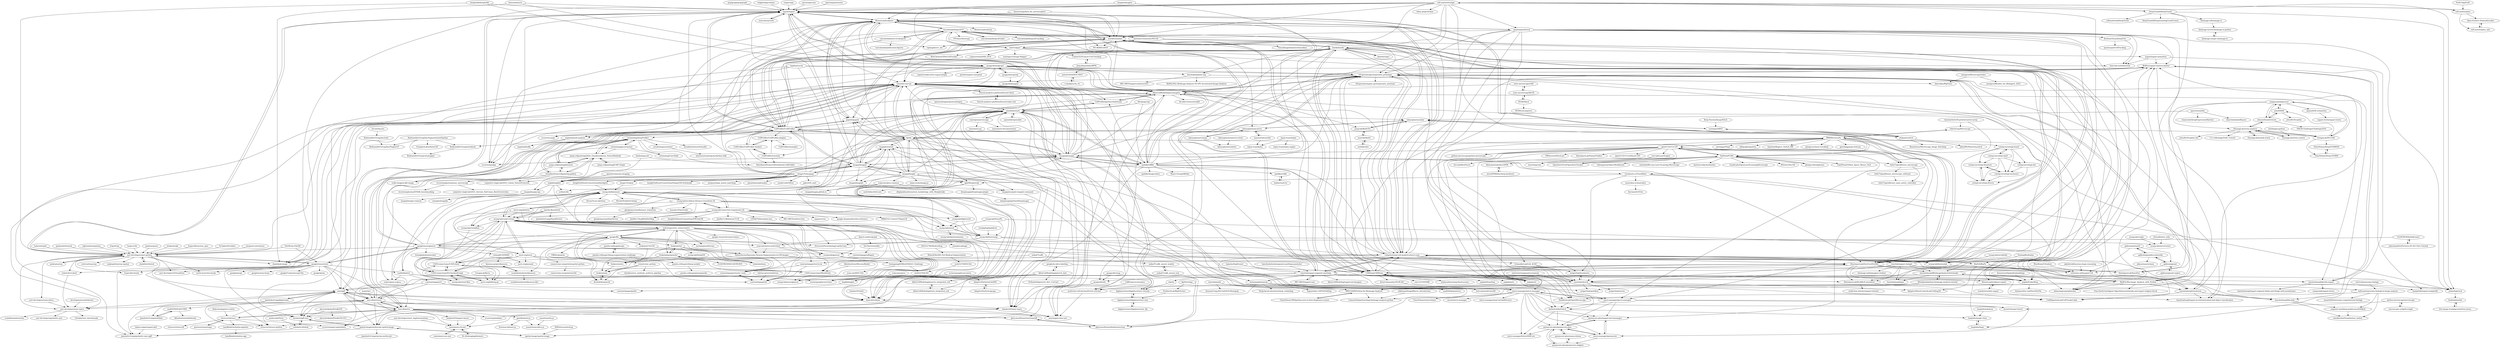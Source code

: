 digraph G {
"rgerum/pylustrator" -> "napari/napari" ["e"=1]
"fiji/Stitching" -> "PreibischLab/BigStitcher"
"pyqtgraph/pyqtgraph" -> "napari/napari" ["e"=1]
"vanvalenlab/deepcell-tf" -> "vanvalenlab/deepcell-label"
"vanvalenlab/deepcell-tf" -> "vanvalenlab/intro-to-deepcell"
"vanvalenlab/deepcell-tf" -> "MouseLand/cellpose"
"vanvalenlab/deepcell-tf" -> "stardist/stardist"
"vanvalenlab/deepcell-tf" -> "labsyspharm/mcmicro"
"vanvalenlab/deepcell-tf" -> "scverse/squidpy" ["e"=1]
"vanvalenlab/deepcell-tf" -> "angelolab/ark-analysis"
"vanvalenlab/deepcell-tf" -> "sartorius-research/LIVECell"
"vanvalenlab/deepcell-tf" -> "HenriquesLab/ZeroCostDL4Mic"
"vanvalenlab/deepcell-tf" -> "vanvalenlab/deepcell-tracking"
"vanvalenlab/deepcell-tf" -> "computational-cell-analytics/micro-sam"
"vanvalenlab/deepcell-tf" -> "ome/ome-zarr-py"
"vanvalenlab/deepcell-tf" -> "oist/Usiigaci"
"vanvalenlab/deepcell-tf" -> "CellProfiler/CellProfiler"
"vanvalenlab/deepcell-tf" -> "STOmics/Stereopy" ["e"=1]
"stardist/stardist" -> "MouseLand/cellpose"
"stardist/stardist" -> "HenriquesLab/ZeroCostDL4Mic"
"stardist/stardist" -> "qupath/qupath" ["e"=1]
"stardist/stardist" -> "computational-cell-analytics/micro-sam"
"stardist/stardist" -> "napari/napari"
"stardist/stardist" -> "CSBDeep/CSBDeep"
"stardist/stardist" -> "vanvalenlab/deepcell-tf"
"stardist/stardist" -> "vqdang/hover_net" ["e"=1]
"stardist/stardist" -> "CellProfiler/CellProfiler"
"stardist/stardist" -> "AllenCellModeling/aicsimageio"
"stardist/stardist" -> "TissueImageAnalytics/tiatoolbox" ["e"=1]
"stardist/stardist" -> "clEsperanto/pyclesperanto_prototype"
"stardist/stardist" -> "TIO-IKIM/CellViT" ["e"=1]
"stardist/stardist" -> "ilastik/ilastik"
"stardist/stardist" -> "scverse/squidpy" ["e"=1]
"napari/napari" -> "MouseLand/cellpose"
"napari/napari" -> "stardist/stardist"
"napari/napari" -> "pyapp-kit/magicgui"
"napari/napari" -> "zarr-developers/zarr-python"
"napari/napari" -> "computational-cell-analytics/micro-sam"
"napari/napari" -> "HenriquesLab/ZeroCostDL4Mic"
"napari/napari" -> "ome/ome-zarr-py"
"napari/napari" -> "imagej/pyimagej"
"napari/napari" -> "qupath/qupath" ["e"=1]
"napari/napari" -> "AllenCellModeling/aicsimageio"
"napari/napari" -> "cgohlke/tifffile"
"napari/napari" -> "google/neuroglancer"
"napari/napari" -> "CellProfiler/CellProfiler"
"napari/napari" -> "scverse/squidpy" ["e"=1]
"napari/napari" -> "marcomusy/vedo" ["e"=1]
"constantinpape/z5" -> "constantinpape/pybdv"
"constantinpape/z5" -> "saalfeldlab/paintera"
"constantinpape/z5" -> "ome/ngff"
"constantinpape/z5" -> "hms-dbmi/vizarr"
"marcomusy/vedo" -> "napari/napari" ["e"=1]
"bnsreenu/python_for_microscopists" -> "stardist/stardist" ["e"=1]
"bnsreenu/python_for_microscopists" -> "MouseLand/cellpose" ["e"=1]
"royerlab/aydin" -> "RMS-DAIM/Python-for-Bioimage-Analysis"
"royerlab/aydin" -> "Kausta/Comp302-Fall2018-Monopoly"
"pydata/xarray" -> "zarr-developers/zarr-python" ["e"=1]
"juglab/n2v" -> "CSBDeep/CSBDeep" ["e"=1]
"juglab/n2v" -> "HenriquesLab/ZeroCostDL4Mic" ["e"=1]
"juglab/n2v" -> "clEsperanto/pyclesperanto_prototype" ["e"=1]
"CellProfiler/CellProfiler" -> "CellProfiler/CellProfiler-Analyst"
"CellProfiler/CellProfiler" -> "MouseLand/cellpose"
"CellProfiler/CellProfiler" -> "stardist/stardist"
"CellProfiler/CellProfiler" -> "qupath/qupath" ["e"=1]
"CellProfiler/CellProfiler" -> "HenriquesLab/ZeroCostDL4Mic"
"CellProfiler/CellProfiler" -> "CellProfiler/tutorials"
"CellProfiler/CellProfiler" -> "CellProfiler/CellProfiler-plugins"
"CellProfiler/CellProfiler" -> "ilastik/ilastik"
"CellProfiler/CellProfiler" -> "vanvalenlab/deepcell-tf"
"CellProfiler/CellProfiler" -> "ome/bioformats"
"CellProfiler/CellProfiler" -> "napari/napari"
"CellProfiler/CellProfiler" -> "imagej/imagej2"
"CellProfiler/CellProfiler" -> "fiji/fiji"
"CellProfiler/CellProfiler" -> "scverse/scanpy" ["e"=1]
"CellProfiler/CellProfiler" -> "cytomining/DeepProfiler"
"catmaid/CATMAID" -> "navis-org/pymaid"
"catmaid/CATMAID" -> "knossos-project/knossos"
"trackmate-sc/TrackMate" -> "yfukai/laptrack"
"trackmate-sc/TrackMate" -> "mastodon-sc/mastodon"
"trackmate-sc/TrackMate" -> "weigertlab/trackastra"
"trackmate-sc/TrackMate" -> "juglab/EmbedSeg"
"trackmate-sc/TrackMate" -> "ijpb/MorphoLibJ"
"intake/intake" -> "zarr-developers/zarr-python" ["e"=1]
"fsspec/filesystem_spec" -> "zarr-developers/zarr-python" ["e"=1]
"rkalla/imgscalr" -> "imglib/imglib2" ["e"=1]
"rkalla/imgscalr" -> "imagej/imagej2" ["e"=1]
"seung-lab/kimimaro" -> "seung-lab/dijkstra3d"
"seung-lab/kimimaro" -> "seung-lab/cloud-volume"
"seung-lab/kimimaro" -> "navis-org/skeletor" ["e"=1]
"seung-lab/kimimaro" -> "seung-lab/igneous"
"seung-lab/kimimaro" -> "seung-lab/fastremap"
"seung-lab/kimimaro" -> "3Scan/3scan-skeleton"
"seung-lab/kimimaro" -> "seung-lab/zmesh"
"seung-lab/kimimaro" -> "seung-lab/chunkflow"
"seung-lab/kimimaro" -> "seung-lab/euclidean-distance-transform-3d"
"seung-lab/kimimaro" -> "seung-lab/connected-components-3d"
"seung-lab/kimimaro" -> "RivuletStudio/rivuletpy"
"PyTables/PyTables" -> "zarr-developers/zarr-python" ["e"=1]
"airspeed-velocity/asv" -> "zarr-developers/zarr-python" ["e"=1]
"zeiss-microscopy/OAD" -> "zeiss-microscopy/libCZI"
"zeiss-microscopy/OAD" -> "AllenCellModeling/aicsimageio"
"holoviz/hvplot" -> "zarr-developers/zarr-python" ["e"=1]
"google/in-silico-labeling" -> "AllenCellModeling/pytorch_fnet"
"google/in-silico-labeling" -> "CSBDeep/CSBDeep"
"vanvalenlab/intro-to-deepcell" -> "vanvalenlab/deepcell-tf"
"vanvalenlab/intro-to-deepcell" -> "vanvalenlab/publication-figures"
"vanvalenlab/intro-to-deepcell" -> "angelolab/ark-analysis"
"aplbrain/dotmotif" -> "aplbrain/grandiso-networkx"
"aplbrain/dotmotif" -> "aplbrain/grand"
"aplbrain/dotmotif" -> "cellarium-ai/SynapseCLR"
"oist/Usiigaci" -> "Connor323/Cancer-Cell-Tracking"
"oist/Usiigaci" -> "sartorius-research/LIVECell"
"oist/Usiigaci" -> "usnistgov/Lineage-Mapper"
"oist/Usiigaci" -> "vanvalenlab/deepcell-tf"
"oist/Usiigaci" -> "lowe-lab-ucl/arboretum"
"oist/Usiigaci" -> "juglab/EmbedSeg"
"oist/Usiigaci" -> "WenChentao/3DeeCellTracker"
"oist/Usiigaci" -> "Lopezurrutia/DSB_2018" ["e"=1]
"fiji/fiji" -> "imagej/imagej2"
"fiji/fiji" -> "imagej/ImageJ"
"fiji/fiji" -> "imagej/pyimagej"
"fiji/fiji" -> "ome/bioformats"
"fiji/fiji" -> "micro-manager/micro-manager"
"fiji/fiji" -> "imagej/tutorials"
"fiji/fiji" -> "CellProfiler/CellProfiler"
"fiji/fiji" -> "qupath/qupath" ["e"=1]
"fiji/fiji" -> "imglib/imglib2"
"fiji/fiji" -> "ilastik/ilastik"
"fiji/fiji" -> "CSBDeep/CSBDeep"
"fiji/fiji" -> "MouseLand/cellpose"
"fiji/fiji" -> "HenriquesLab/ZeroCostDL4Mic"
"fiji/fiji" -> "cgohlke/tifffile"
"fiji/fiji" -> "ijpb/MorphoLibJ"
"pydata/bottleneck" -> "zarr-developers/zarr-python" ["e"=1]
"imagej/pyimagej" -> "clEsperanto/pyclesperanto_prototype"
"imagej/pyimagej" -> "imagej/tutorials"
"imagej/pyimagej" -> "AllenCellModeling/aicsimageio"
"imagej/pyimagej" -> "ome/ome-zarr-py"
"imagej/pyimagej" -> "MouseLand/cellpose"
"imagej/pyimagej" -> "fiji/fiji"
"imagej/pyimagej" -> "computational-cell-analytics/micro-sam"
"imagej/pyimagej" -> "stardist/stardist"
"imagej/pyimagej" -> "cgohlke/tifffile"
"imagej/pyimagej" -> "napari/napari"
"imagej/pyimagej" -> "ome/bioformats"
"imagej/pyimagej" -> "HenriquesLab/ZeroCostDL4Mic"
"imagej/pyimagej" -> "scverse/squidpy" ["e"=1]
"imagej/pyimagej" -> "imagej/imagej2"
"imagej/pyimagej" -> "trackmate-sc/TrackMate"
"apache/commons-imaging" -> "imglib/imglib2" ["e"=1]
"seung-lab/euclidean-distance-transform-3d" -> "seung-lab/connected-components-3d"
"seung-lab/euclidean-distance-transform-3d" -> "seung-lab/kimimaro"
"seung-lab/euclidean-distance-transform-3d" -> "seung-lab/dijkstra3d"
"seung-lab/euclidean-distance-transform-3d" -> "giorgiomarcias/distance_transform"
"seung-lab/euclidean-distance-transform-3d" -> "seung-lab/cloud-volume"
"seung-lab/euclidean-distance-transform-3d" -> "seung-lab/fastremap"
"seung-lab/euclidean-distance-transform-3d" -> "JunMa11/SegWithDistMap" ["e"=1]
"seung-lab/euclidean-distance-transform-3d" -> "seung-lab/zmesh"
"seung-lab/euclidean-distance-transform-3d" -> "masadcv/FastGeodis" ["e"=1]
"cutiepi-io/cutiepi-board" -> "cutiepi-io/cutiepi-shell"
"cutiepi-io/cutiepi-board" -> "cutiepi-io/cutiepi-enclosure"
"cutiepi-io/cutiepi-board" -> "cutiepi-io/cutiepi-doc"
"cutiepi-io/cutiepi-board" -> "cutiepi-io/cutiepi-drivers"
"cutiepi-io/cutiepi-board" -> "cutiepi-io/cutiepi-firmware"
"navis-org/skeletor" -> "seung-lab/kimimaro" ["e"=1]
"navis-org/skeletor" -> "seung-lab/cloud-volume" ["e"=1]
"navis-org/skeletor" -> "CAVEconnectome/MeshParty" ["e"=1]
"navis-org/skeletor" -> "navis-org/navis" ["e"=1]
"vanvalenlab/deepcell-label" -> "vanvalenlab/deepcell-tf"
"CAVEconnectome/MeshParty" -> "seung-lab/neuroglancer"
"CAVEconnectome/MeshParty" -> "CAVEconnectome/CAVEclient"
"InsightSoftwareConsortium/itkwidgets" -> "seung-lab/kimimaro" ["e"=1]
"CellProfiler/python-bioformats" -> "ome/bioformats"
"CellProfiler/python-bioformats" -> "AllenCellModeling/aicsimageio"
"CellProfiler/python-bioformats" -> "ome/ome-zarr-py"
"openUC2/UC2-GIT" -> "openUC2/UC2-Software-GIT"
"openUC2/UC2-GIT" -> "rwb27/openflexure_microscope"
"openUC2/UC2-GIT" -> "micro-manager/pycro-manager"
"openUC2/UC2-GIT" -> "TadPath/PUMA"
"openUC2/UC2-GIT" -> "HohlbeinLab/OpenMicroscopy"
"openUC2/UC2-GIT" -> "ries-lab/LaserEngine"
"openUC2/UC2-GIT" -> "PRNicovich/NicoLase"
"openUC2/UC2-GIT" -> "python-microscopy/python-microscopy"
"openUC2/UC2-GIT" -> "ImSwitch/ImSwitch"
"openUC2/UC2-GIT" -> "IBM/MicroscoPy"
"openUC2/UC2-GIT" -> "mess42/pyrate" ["e"=1]
"openUC2/UC2-GIT" -> "micro-manager/micro-manager"
"openUC2/UC2-GIT" -> "imagej/pyimagej"
"openUC2/UC2-GIT" -> "pymmcore-plus/napari-micromanager"
"openUC2/UC2-GIT" -> "HenriquesLab/NanoJ-Fluidics"
"seung-lab/connected-components-3d" -> "seung-lab/euclidean-distance-transform-3d"
"seung-lab/connected-components-3d" -> "seung-lab/kimimaro"
"seung-lab/connected-components-3d" -> "seung-lab/dijkstra3d"
"seung-lab/connected-components-3d" -> "LIVIAETS/boundary-loss" ["e"=1]
"seung-lab/connected-components-3d" -> "seung-lab/fastremap"
"seung-lab/connected-components-3d" -> "seung-lab/zmesh"
"seung-lab/connected-components-3d" -> "MIC-DKFZ/nnDetection" ["e"=1]
"seung-lab/connected-components-3d" -> "seung-lab/cloud-volume"
"seung-lab/connected-components-3d" -> "anjany/verse" ["e"=1]
"seung-lab/connected-components-3d" -> "google-deepmind/surface-distance" ["e"=1]
"seung-lab/connected-components-3d" -> "JunMa11/SegWithDistMap" ["e"=1]
"seung-lab/connected-components-3d" -> "MIRACLE-Center/CTSpine1K" ["e"=1]
"seung-lab/connected-components-3d" -> "seung-lab/chunkflow"
"seung-lab/connected-components-3d" -> "InsightSoftwareConsortium/ITKTubeTK"
"seung-lab/connected-components-3d" -> "JunMa11/AbdomenCT-1K" ["e"=1]
"soft-matter/pims" -> "soft-matter/trackpy"
"soft-matter/pims" -> "soft-matter/pims_nd2"
"soft-matter/pims" -> "Open-Science-Tools/nd2reader"
"AllenCellModeling/aicsimageio" -> "bioio-devs/bioio"
"AllenCellModeling/aicsimageio" -> "tlambert03/ome-types"
"AllenCellModeling/aicsimageio" -> "ome/ome-zarr-py"
"AllenCellModeling/aicsimageio" -> "peng-lab/BaSiCPy"
"AllenCellModeling/aicsimageio" -> "clEsperanto/pyclesperanto_prototype"
"AllenCellModeling/aicsimageio" -> "thewtex/ngff-zarr"
"AllenCellModeling/aicsimageio" -> "CellProfiler/python-bioformats"
"AllenCellModeling/aicsimageio" -> "ome/napari-ome-zarr"
"AllenCellModeling/aicsimageio" -> "uhlmanngroup/splinedist"
"AllenCellModeling/aicsimageio" -> "haesleinhuepf/devbio-napari"
"AllenCellModeling/aicsimageio" -> "Arcadia-Science/readlif"
"seung-lab/zmesh" -> "seung-lab/fastmorph"
"seung-lab/zmesh" -> "seung-lab/fastremap"
"seung-lab/zmesh" -> "seung-lab/skeletonization"
"RMS-DAIM/Python-for-Bioimage-Analysis" -> "ChasNelson1990/python-zero-to-hero-beginners-course"
"RMS-DAIM/Python-for-Bioimage-Analysis" -> "CamachoDejay/teaching-bioimage-analysis-python"
"angelolab/ark-analysis" -> "angelolab/toffy"
"angelolab/ark-analysis" -> "BodenmillerGroup/steinbock"
"clij/clij" -> "bigdataviewer/bigdataviewer-vistools"
"dask/dask-image" -> "ome/ome-zarr-py"
"zarr-developers/zarr-specs" -> "zarr-developers/pydantic-zarr" ["e"=1]
"zarr-developers/zarr-specs" -> "LDeakin/zarr_benchmarks"
"zarr-developers/zarr-specs" -> "scalableminds/zarrita"
"CSBDeep/CSBDeep" -> "juglab/n2v" ["e"=1]
"CSBDeep/CSBDeep" -> "HenriquesLab/ZeroCostDL4Mic"
"CSBDeep/CSBDeep" -> "stardist/stardist"
"CSBDeep/CSBDeep" -> "AiviaCommunity/3D-RCAN"
"CSBDeep/CSBDeep" -> "computational-cell-analytics/micro-sam"
"CSBDeep/CSBDeep" -> "cxm12/UNiFMIR"
"CSBDeep/CSBDeep" -> "yinhaoz/denoising-fluorescence" ["e"=1]
"CSBDeep/CSBDeep" -> "juglab/DenoiSeg"
"CSBDeep/CSBDeep" -> "clEsperanto/pyclesperanto_prototype"
"CSBDeep/CSBDeep" -> "clij/clij"
"CSBDeep/CSBDeep" -> "juglab/pn2v" ["e"=1]
"CSBDeep/CSBDeep" -> "juglab/EmbedSeg"
"CSBDeep/CSBDeep" -> "AllenCellModeling/aicsimageio"
"CSBDeep/CSBDeep" -> "HenriquesLab/DL4MicEverywhere"
"CSBDeep/CSBDeep" -> "ilastik/ilastik"
"quantumjot/btrack" -> "lowe-lab-ucl/arboretum"
"quantumjot/btrack" -> "clEsperanto/pyclesperanto_prototype"
"quantumjot/btrack" -> "KristinaUlicna/DeepTree"
"quantumjot/btrack" -> "computational-cell-analytics/micro-sam"
"quantumjot/btrack" -> "juglab/EmbedSeg"
"quantumjot/btrack" -> "royerlab/ultrack"
"quantumjot/btrack" -> "yfukai/laptrack"
"quantumjot/btrack" -> "SchmollerLab/Cell_ACDC"
"quantumjot/btrack" -> "stardist/stardist"
"quantumjot/btrack" -> "uhlmanngroup/splinedist"
"quantumjot/btrack" -> "weigertlab/trackastra"
"quantumjot/btrack" -> "BiAPoL/napari-clusters-plotter"
"quantumjot/btrack" -> "MouseLand/cellpose-napari"
"quantumjot/btrack" -> "MouseLand/cellpose"
"quantumjot/btrack" -> "HenriquesLab/ZeroCostDL4Mic"
"uqfoundation/pathos" -> "zarr-developers/zarr-python" ["e"=1]
"seung-lab/DracoPy" -> "seung-lab/fastremap"
"seung-lab/DracoPy" -> "seung-lab/fastmorph"
"seung-lab/DracoPy" -> "seung-lab/zmesh"
"sciai-lab/mutex-watershed" -> "constantinpape/affogato"
"sciai-lab/mutex-watershed" -> "constantinpape/cluster_tools"
"sciai-lab/mutex-watershed" -> "subeeshvasu/Awesome-Neuron-Segmentation-in-EM-Images"
"imjoy-team/ImJoy" -> "imjoy-team/imjoy-engine"
"imjoy-team/ImJoy" -> "imjoy-team/kaibu"
"google/ffn" -> "zudi-lin/pytorch_connectomics"
"google/ffn" -> "seung-lab/cloud-volume"
"google/ffn" -> "google/neuroglancer"
"google/ffn" -> "funkelab/lsd"
"google/ffn" -> "sciai-lab/mutex-watershed"
"google/ffn" -> "divelab/deepem3d"
"google/ffn" -> "CRBS/cdeep3m"
"google/ffn" -> "urakubo/UNI-EM"
"google/ffn" -> "aschampion/diluvian"
"google/ffn" -> "scalableminds/webknossos"
"google/ffn" -> "StructuralNeurobiologyLab/SyConn"
"google/ffn" -> "janelia-cellmap/dacapo"
"google/ffn" -> "seung-lab/kimimaro"
"google/ffn" -> "constantinpape/elf"
"google/ffn" -> "constantinpape/cluster_tools"
"ChasNelson1990/python-zero-to-hero-beginners-course" -> "RMS-DAIM/Python-for-Bioimage-Analysis"
"BodenmillerGroup/ImcSegmentationPipeline" -> "BodenmillerGroup/ImcPluginsCP"
"BodenmillerGroup/ImcSegmentationPipeline" -> "BodenmillerGroup/steinbock"
"BodenmillerGroup/ImcSegmentationPipeline" -> "BodenmillerGroup/cytomapper"
"BodenmillerGroup/ImcSegmentationPipeline" -> "SchapiroLabor/histoCAT"
"microscope-cockpit/cockpit" -> "python-microscope/microscope"
"ries-lab/LaserEngine" -> "ries-lab/RiesPieces"
"ries-lab/LaserEngine" -> "dbsb-juntendo/descSPIM"
"cytomining/pycytominer" -> "cytomining/DeepProfiler"
"cytomining/pycytominer" -> "jump-cellpainting/2024_Chandrasekaran_NatureMethods"
"cytomining/pycytominer" -> "cytomining/CytoTable"
"jries/SMAP" -> "jries/fit3Dcspline"
"jries/SMAP" -> "jungmannlab/picasso"
"jries/SMAP" -> "zitmen/thunderstorm"
"ijpb/MorphoLibJ" -> "mcib3d/mcib3d-core"
"ijpb/MorphoLibJ" -> "dlegland/mathematical_morphology_with_MorphoLibJ"
"ijpb/MorphoLibJ" -> "deepimagej/deepimagej-plugin"
"davyneven/SpatialEmbeddings" -> "juglab/EmbedSeg" ["e"=1]
"Keep-Passion/ImageStitch" -> "usnistgov/MIST" ["e"=1]
"BiaPyX/BiaPy" -> "HenriquesLab/DL4MicEverywhere"
"BiaPyX/BiaPy" -> "AdaptiveMotorControlLab/CellSeg3D" ["e"=1]
"BiaPyX/BiaPy" -> "HenriquesLab/NanoPyx"
"BiaPyX/BiaPy" -> "computational-cell-analytics/micro-sam"
"BiaPyX/BiaPy" -> "CellMigrationLab/CellTracksColab"
"vitessce/vitessce" -> "vitessce/vitessce-python"
"vitessce/vitessce" -> "hms-dbmi/viv"
"vitessce/vitessce" -> "vitessce/vitessceR"
"vitessce/vitessce" -> "gustaveroussy/sopa" ["e"=1]
"vitessce/vitessce" -> "hms-dbmi/vizarr"
"vitessce/vitessce" -> "scverse/napari-spatialdata" ["e"=1]
"vitessce/vitessce" -> "haniffalab/webatlas-pipeline"
"WhoIsJack/python-bioimage-analysis-tutorial" -> "haesleinhuepf/BioImageAnalysisNotebooks"
"WhoIsJack/python-bioimage-analysis-tutorial" -> "CamachoDejay/teaching-bioimage-analysis-python"
"WhoIsJack/python-bioimage-analysis-tutorial" -> "RMS-DAIM/Python-for-Bioimage-Analysis"
"funkey/mala" -> "divelab/deepem3d"
"seung-lab/igneous" -> "seung-lab/cloud-volume"
"seung-lab/igneous" -> "CAVEconnectome/PyChunkedGraph"
"seung-lab/igneous" -> "seung-lab/neuroglancer"
"seung-lab/igneous" -> "seung-lab/fastmorph"
"seung-lab/chunkflow" -> "CAVEconnectome/PyChunkedGraph"
"CAVEconnectome/PyChunkedGraph" -> "CAVEconnectome/CAVEclient"
"CAVEconnectome/PyChunkedGraph" -> "seung-lab/cloud-files"
"CAVEconnectome/PyChunkedGraph" -> "navis-org/fafbseg-py"
"seung-lab/dijkstra3d" -> "seung-lab/kimimaro"
"seung-lab/dijkstra3d" -> "seung-lab/fastremap"
"seung-lab/dijkstra3d" -> "seung-lab/zmesh"
"CAVEconnectome/CAVEclient" -> "CAVEconnectome/PyChunkedGraph"
"CAVEconnectome/CAVEclient" -> "CAVEconnectome/MeshParty"
"seung-lab/fastremap" -> "seung-lab/fastmorph"
"seung-lab/fastremap" -> "CAVEconnectome/CAVEclient"
"seung-lab/fastremap" -> "seung-lab/microviewer"
"imagej/imagej-ops" -> "cmongis/imagejfx"
"imagej/imagej-ops" -> "scijava/pom-scijava"
"imagej/imagej-ops" -> "imagej/imagej-common"
"knossos-project/knossos" -> "scalableminds/webknossos"
"zudi-lin/pytorch_connectomics" -> "funkelab/lsd"
"zudi-lin/pytorch_connectomics" -> "seung-lab/cloud-volume"
"zudi-lin/pytorch_connectomics" -> "subeeshvasu/Awesome-Neuron-Segmentation-in-EM-Images"
"zudi-lin/pytorch_connectomics" -> "sciai-lab/mutex-watershed"
"zudi-lin/pytorch_connectomics" -> "google/ffn"
"zudi-lin/pytorch_connectomics" -> "cremi/cremi_python"
"zudi-lin/pytorch_connectomics" -> "constantinpape/cluster_tools"
"zudi-lin/pytorch_connectomics" -> "google-research/connectomics"
"zudi-lin/pytorch_connectomics" -> "constantinpape/elf"
"zudi-lin/pytorch_connectomics" -> "aschampion/diluvian"
"zudi-lin/pytorch_connectomics" -> "funkey/waterz"
"zudi-lin/pytorch_connectomics" -> "constantinpape/torch-em"
"zudi-lin/pytorch_connectomics" -> "funkelab/gunpowder"
"zudi-lin/pytorch_connectomics" -> "Limingxing00/MitoEM2021-Challenge"
"ELEKTRONN/elektronn3" -> "johschmidt42/PyTorch-2D-3D-UNet-Tutorial"
"ELEKTRONN/elektronn3" -> "StructuralNeurobiologyLab/SyConn"
"zarr-developers/zarr_implementations" -> "ome/omero-cli-zarr"
"navis-org/navis" -> "navis-org/fafbseg-py"
"navis-org/navis" -> "navis-org/pymaid"
"navis-org/navis" -> "CAVEconnectome/PyChunkedGraph"
"navis-org/navis" -> "CAVEconnectome/CAVEclient"
"navis-org/navis" -> "CAVEconnectome/MeshParty"
"navis-org/navis" -> "seung-lab/cloud-volume"
"navis-org/navis" -> "connectome-neuprint/neuprint-python"
"navis-org/navis" -> "cellarium-ai/SynapseCLR"
"mastodon-sc/mastodon" -> "fmi-basel/LSTree"
"CRBS/cdeep3m" -> "divelab/deepem3d"
"smithk/cidre" -> "marrlab/BaSiC"
"cutiepi-io/cutiepi-drivers" -> "cutiepi-io/cutiepi-firmware"
"EliasNehme/Deep-STORM" -> "EliasNehme/DeepSTORM3D"
"funkelab/lsd" -> "funkelab/daisy"
"funkelab/lsd" -> "funkelab/gunpowder"
"funkelab/lsd" -> "funkey/waterz"
"funkelab/lsd" -> "zudi-lin/pytorch_connectomics"
"funkelab/lsd" -> "subeeshvasu/Awesome-Neuron-Segmentation-in-EM-Images"
"funkelab/lsd" -> "seung-lab/DeepEM"
"imglib/imglyb" -> "constantinpape/pybdv"
"ZhuangLab/storm-control" -> "ZhuangLab/storm-analysis"
"hammerlab/cytokit" -> "labsyspharm/mcmicro"
"hammerlab/cytokit" -> "imjoy-team/kaibu"
"AdaptiveParticles/pyapr" -> "AdaptiveParticles/LibAPR"
"connectome-neuprint/neuprint-python" -> "connectome-neuprint/neuVid"
"funkelab/daisy" -> "funkelab/gunpowder"
"deepimagej/deepimagej-plugin" -> "deepimagej/python4deepimagej"
"cutiepi-io/cutiepi-firmware" -> "cutiepi-io/cutiepi-drivers"
"cutiepi-io/cutiepi-firmware" -> "cutiepi-io/cutiepi-enclosure"
"urakubo/UNI-EM" -> "funkey/mala"
"urakubo/UNI-EM" -> "subeeshvasu/Awesome-Neuron-Segmentation-in-EM-Images"
"scijava/scyjava" -> "imglib/imglyb"
"navis-org/fafbseg-py" -> "CAVEconnectome/PyChunkedGraph"
"nf-core/imcyto" -> "BodenmillerGroup/imctools"
"constantinpape/cluster_tools" -> "constantinpape/elf"
"rwb27/openflexure_microscope_software" -> "rwb27/openflexure_nano_motor_controller"
"scikit-image/scikit-image" -> "napari/napari" ["e"=1]
"MouseLand/cellpose" -> "stardist/stardist"
"MouseLand/cellpose" -> "HenriquesLab/ZeroCostDL4Mic"
"MouseLand/cellpose" -> "CellProfiler/CellProfiler"
"MouseLand/cellpose" -> "napari/napari"
"MouseLand/cellpose" -> "vanvalenlab/deepcell-tf"
"MouseLand/cellpose" -> "computational-cell-analytics/micro-sam"
"MouseLand/cellpose" -> "qupath/qupath" ["e"=1]
"MouseLand/cellpose" -> "scverse/squidpy" ["e"=1]
"MouseLand/cellpose" -> "imagej/pyimagej"
"MouseLand/cellpose" -> "MouseLand/suite2p" ["e"=1]
"MouseLand/cellpose" -> "CSBDeep/CSBDeep"
"MouseLand/cellpose" -> "vqdang/hover_net" ["e"=1]
"MouseLand/cellpose" -> "TIO-IKIM/CellViT" ["e"=1]
"MouseLand/cellpose" -> "scverse/scanpy" ["e"=1]
"MouseLand/cellpose" -> "quantumjot/btrack"
"pyapp-kit/magicgui" -> "ome/ome-zarr-py"
"pyapp-kit/magicgui" -> "pyapp-kit/superqt" ["e"=1]
"pyapp-kit/magicgui" -> "pyapp-kit/ndv"
"pyapp-kit/magicgui" -> "clEsperanto/pyclesperanto_prototype"
"pyapp-kit/magicgui" -> "AllenCellModeling/aicsimageio"
"pyapp-kit/magicgui" -> "ImSwitch/ImSwitch"
"pyapp-kit/magicgui" -> "napari/napari"
"pyapp-kit/magicgui" -> "dask/dask-image"
"pyapp-kit/magicgui" -> "pyapp-kit/psygnal"
"pyapp-kit/magicgui" -> "napari/cookiecutter-napari-plugin"
"pyapp-kit/magicgui" -> "hanjinliu/magic-class"
"pyapp-kit/magicgui" -> "guiwitz/napari-convpaint"
"pyapp-kit/magicgui" -> "tlambert03/ome-types"
"pyapp-kit/magicgui" -> "JaneliaSciComp/pydantic-ome-ngff"
"pyapp-kit/magicgui" -> "kreshuklab/plant-seg"
"micro-manager/micro-manager" -> "micro-manager/pycro-manager"
"micro-manager/micro-manager" -> "micro-manager/mmCoreAndDevices"
"micro-manager/micro-manager" -> "pymmcore-plus/pymmcore-plus"
"micro-manager/micro-manager" -> "ImSwitch/ImSwitch"
"micro-manager/micro-manager" -> "nicost/uScopeControl"
"micro-manager/micro-manager" -> "pymmcore-plus/napari-micromanager"
"micro-manager/micro-manager" -> "micro-manager/pymmcore"
"micro-manager/micro-manager" -> "ClearVolume/clearvolume"
"micro-manager/micro-manager" -> "nicost/micro-manager"
"micro-manager/micro-manager" -> "micro-manager/futureMMCore"
"micro-manager/micro-manager" -> "HohlbeinLab/OpenMicroscopy"
"micro-manager/micro-manager" -> "imagej/tutorials"
"micro-manager/micro-manager" -> "ome/bioformats"
"EliasNehme/DeepSTORM3D" -> "EliasNehme/Deep-STORM"
"TuragaLab/DECODE" -> "jungmannlab/picasso"
"TuragaLab/DECODE" -> "EliasNehme/DeepSTORM3D"
"TuragaLab/DECODE" -> "ZhuangLab/storm-analysis"
"TuragaLab/DECODE" -> "EliasNehme/Deep-STORM"
"TuragaLab/DECODE" -> "jries/SMAP"
"AiviaCommunity/3D-RCAN" -> "hroi-aim/multiviewSR"
"IBM/MicroscoPy" -> "openUC2/UC2-GIT"
"IBM/MicroscoPy" -> "TadPath/PUMA"
"IBM/MicroscoPy" -> "tobetz/LegoMicroscope"
"IBM/MicroscoPy" -> "rwb27/openflexure_microscope"
"IBM/MicroscoPy" -> "amchagas/Flypi"
"IBM/MicroscoPy" -> "python-microscopy/python-microscopy"
"IBM/MicroscoPy" -> "alfiopuglisi/guietta" ["e"=1]
"IBM/MicroscoPy" -> "HohlbeinLab/OpenMicroscopy"
"IBM/MicroscoPy" -> "haesleinhuepf/stackview"
"IBM/MicroscoPy" -> "cutiepi-io/cutiepi-board"
"IBM/MicroscoPy" -> "CSBDeep/CSBDeep"
"IBM/MicroscoPy" -> "micro-manager/pycro-manager"
"IBM/MicroscoPy" -> "famichu/MagLev_Switch_MX" ["e"=1]
"IBM/MicroscoPy" -> "ploopyco/classic-trackball" ["e"=1]
"IBM/MicroscoPy" -> "geerlingguy/pi-webcam" ["e"=1]
"HenriquesLab/ZeroCostDL4Mic" -> "MouseLand/cellpose"
"HenriquesLab/ZeroCostDL4Mic" -> "stardist/stardist"
"HenriquesLab/ZeroCostDL4Mic" -> "CSBDeep/CSBDeep"
"HenriquesLab/ZeroCostDL4Mic" -> "computational-cell-analytics/micro-sam"
"HenriquesLab/ZeroCostDL4Mic" -> "juglab/EmbedSeg"
"HenriquesLab/ZeroCostDL4Mic" -> "RMS-DAIM/Python-for-Bioimage-Analysis"
"HenriquesLab/ZeroCostDL4Mic" -> "haesleinhuepf/BioImageAnalysisNotebooks"
"HenriquesLab/ZeroCostDL4Mic" -> "vanvalenlab/deepcell-tf"
"HenriquesLab/ZeroCostDL4Mic" -> "HenriquesLab/NanoPyx"
"HenriquesLab/ZeroCostDL4Mic" -> "royerlab/ultrack"
"HenriquesLab/ZeroCostDL4Mic" -> "BiAPoL/Bio-image_Analysis_with_Python"
"HenriquesLab/ZeroCostDL4Mic" -> "juglab/n2v" ["e"=1]
"HenriquesLab/ZeroCostDL4Mic" -> "napari/napari"
"HenriquesLab/ZeroCostDL4Mic" -> "CellProfiler/CellProfiler"
"HenriquesLab/ZeroCostDL4Mic" -> "HenriquesLab/DL4MicEverywhere"
"imagej/ImageJ" -> "imagej/imagej2"
"imagej/ImageJ" -> "fiji/fiji"
"imagej/ImageJ" -> "imagej/pyimagej"
"imagej/ImageJ" -> "imagej/tutorials"
"imagej/ImageJ" -> "imglib/imglib2"
"imagej/ImageJ" -> "imagej/ImageJA"
"imagej/ImageJ" -> "imagej/imagej.github.io"
"imagej/ImageJ" -> "imjoy-team/imagej.js"
"imagej/ImageJ" -> "MouseLand/cellpose"
"imagej/ImageJ" -> "RMS-DAIM/Python-for-Bioimage-Analysis"
"imagej/ImageJ" -> "qupath/qupath" ["e"=1]
"imagej/ImageJ" -> "ijpb/MorphoLibJ"
"imagej/ImageJ" -> "ome/bioformats"
"imagej/ImageJ" -> "imagej/example-imagej2-command"
"imagej/ImageJ" -> "scijava/scijava-common"
"micro-manager/pycro-manager" -> "micro-manager/micro-manager"
"micro-manager/pycro-manager" -> "pymmcore-plus/napari-micromanager"
"micro-manager/pycro-manager" -> "micro-manager/pymmcore"
"micro-manager/pycro-manager" -> "pymmcore-plus/pymmcore-plus"
"micro-manager/pycro-manager" -> "ImSwitch/ImSwitch"
"micro-manager/pycro-manager" -> "nicost/uScopeControl"
"hms-dbmi/viv" -> "hms-dbmi/vizarr"
"hms-dbmi/viv" -> "ome/ome-zarr-py"
"hms-dbmi/viv" -> "vitessce/vitessce"
"hms-dbmi/viv" -> "ome/ngff"
"hms-dbmi/viv" -> "vitessce/vitessce-python"
"hms-dbmi/viv" -> "glencoesoftware/raw2ometiff"
"hms-dbmi/viv" -> "glencoesoftware/bioformats2raw"
"hms-dbmi/viv" -> "thewtex/ngff-zarr"
"hms-dbmi/viv" -> "gzuidhof/zarr.js"
"hms-dbmi/viv" -> "spatial-image/multiscale-spatial-image"
"hms-dbmi/viv" -> "AllenCellModeling/aicsimageio"
"hms-dbmi/viv" -> "scverse/napari-spatialdata" ["e"=1]
"hms-dbmi/viv" -> "tlambert03/napari-omero"
"hms-dbmi/viv" -> "ome/omero-cli-zarr"
"hms-dbmi/viv" -> "scverse/spatialdata" ["e"=1]
"google/tensorstore" -> "zarr-developers/zarr-python"
"google/tensorstore" -> "fsspec/kerchunk" ["e"=1]
"google/tensorstore" -> "hms-dbmi/vizarr"
"google/tensorstore" -> "google/neuroglancer"
"google/tensorstore" -> "ome/ngff"
"google/tensorstore" -> "ome/ome-zarr-py"
"google/tensorstore" -> "google/jaxopt" ["e"=1]
"google/tensorstore" -> "hms-dbmi/viv"
"google/tensorstore" -> "google/xarray-beam" ["e"=1]
"google/tensorstore" -> "google/CommonLoopUtils" ["e"=1]
"google/tensorstore" -> "google/grain" ["e"=1]
"google/tensorstore" -> "cubed-dev/cubed" ["e"=1]
"google/tensorstore" -> "saalfeldlab/n5"
"google/tensorstore" -> "zarr-developers/VirtualiZarr" ["e"=1]
"google/tensorstore" -> "earth-mover/icechunk" ["e"=1]
"CellProfiler/CellProfiler-Analyst" -> "CellProfiler/CellProfiler"
"CellProfiler/CellProfiler-Analyst" -> "CellProfiler/CellProfiler-plugins"
"CellProfiler/CellProfiler-Analyst" -> "CellProfiler/tutorials"
"CellProfiler/CellProfiler-Analyst" -> "DistributedScience/Distributed-CellProfiler"
"ImSwitch/ImSwitch" -> "pymmcore-plus/pymmcore-plus"
"ImSwitch/ImSwitch" -> "pymmcore-plus/napari-micromanager"
"ImSwitch/ImSwitch" -> "hanjinliu/magic-class"
"ImSwitch/ImSwitch" -> "micro-manager/futureMMCore"
"flekschas/jupyter-scatter" -> "vitessce/vitessce" ["e"=1]
"OpenAstroTech/OpenAstroTracker" -> "TadPath/PUMA" ["e"=1]
"cgohlke/tifffile" -> "ome/ome-zarr-py"
"cgohlke/tifffile" -> "AllenCellModeling/aicsimageio"
"cgohlke/tifffile" -> "clEsperanto/pyclesperanto_prototype"
"cgohlke/tifffile" -> "ome/bioformats"
"cgohlke/tifffile" -> "cgohlke/imagecodecs"
"cgohlke/tifffile" -> "Bayer-Group/tiffslide" ["e"=1]
"cgohlke/tifffile" -> "imagej/pyimagej"
"cgohlke/tifffile" -> "micro-manager/pycro-manager"
"cgohlke/tifffile" -> "stardist/stardist"
"cgohlke/tifffile" -> "tlambert03/ome-types"
"cgohlke/tifffile" -> "napari/napari"
"cgohlke/tifffile" -> "cgohlke/roifile"
"cgohlke/tifffile" -> "CellProfiler/python-bioformats"
"cgohlke/tifffile" -> "bioio-devs/bioio"
"cgohlke/tifffile" -> "computational-cell-analytics/micro-sam"
"ukoethe/vigra" -> "ilastik/ilastik" ["e"=1]
"seung-lab/torchfields" -> "seung-lab/fastmorph"
"ome/bioformats" -> "CellProfiler/python-bioformats"
"ome/bioformats" -> "ome/openmicroscopy"
"ome/bioformats" -> "openslide/openslide" ["e"=1]
"ome/bioformats" -> "ome/ome-zarr-py"
"ome/bioformats" -> "qupath/qupath" ["e"=1]
"ome/bioformats" -> "glencoesoftware/bioformats2raw"
"ome/bioformats" -> "AllenCellModeling/aicsimageio"
"ome/bioformats" -> "cgohlke/tifffile"
"ome/bioformats" -> "labsyspharm/ashlar"
"ome/bioformats" -> "fiji/fiji"
"ome/bioformats" -> "glencoesoftware/raw2ometiff"
"ome/bioformats" -> "bioio-devs/bioio"
"ome/bioformats" -> "scifio/scifio"
"ome/bioformats" -> "hms-dbmi/viv"
"ome/bioformats" -> "micro-manager/micro-manager"
"micro-manager/pymmcore" -> "pymmcore-plus/napari-micromanager"
"micro-manager/pymmcore" -> "pymmcore-plus/pymmcore-plus"
"micro-manager/pymmcore" -> "pymmcore-plus/pymmcore-widgets"
"subeeshvasu/Awesome-Neuron-Segmentation-in-EM-Images" -> "funkey/mala"
"subeeshvasu/Awesome-Neuron-Segmentation-in-EM-Images" -> "constantinpape/elf"
"subeeshvasu/Awesome-Neuron-Segmentation-in-EM-Images" -> "Limingxing00/MitoEM2021-Challenge"
"raivivek/awesome-biology" -> "hallvaaw/awesome-biological-image-analysis" ["e"=1]
"bioimage-io/bioimage.io" -> "bioimage-io/core-bioimage-io-python"
"glencoesoftware/raw2ometiff" -> "glencoesoftware/bioformats2raw"
"ome/ome-zarr-py" -> "ome/ngff"
"ome/ome-zarr-py" -> "ome/napari-ome-zarr"
"ome/ome-zarr-py" -> "hms-dbmi/vizarr"
"ome/ome-zarr-py" -> "glencoesoftware/bioformats2raw"
"ome/ome-zarr-py" -> "bioio-devs/bioio"
"ome/ome-zarr-py" -> "tlambert03/ome-types"
"ome/ome-zarr-py" -> "AllenCellModeling/aicsimageio"
"ome/ome-zarr-py" -> "spatial-image/multiscale-spatial-image"
"ome/ome-zarr-py" -> "hms-dbmi/viv"
"ome/ome-zarr-py" -> "thewtex/ngff-zarr"
"ome/ome-zarr-py" -> "JaneliaSciComp/pydantic-ome-ngff"
"ome/ome-zarr-py" -> "spatial-image/spatial-image"
"ome/ome-zarr-py" -> "zarr-developers/zarr-specs"
"ome/ome-zarr-py" -> "fractal-analytics-platform/fractal-client"
"ome/ome-zarr-py" -> "multiview-stitcher/multiview-stitcher"
"imglib/imglib2" -> "scifio/scifio"
"imglib/imglib2" -> "imagej/imagej-ops"
"imglib/imglib2" -> "imagej/tutorials"
"imglib/imglib2" -> "saalfeldlab/n5"
"imglib/imglib2" -> "scenerygraphics/sciview"
"imglib/imglib2" -> "imagej/imagej2"
"datoviz/datoviz" -> "napari/napari" ["e"=1]
"datoviz/datoviz" -> "pyapp-kit/magicgui" ["e"=1]
"datoviz/datoviz" -> "dask/dask-image" ["e"=1]
"kreshuklab/plant-seg" -> "BiAPoL/PoL-BioImage-Analysis-TS-GPU-Accelerated-Image-Analysis"
"kreshuklab/plant-seg" -> "MIC-DKFZ/napari-nninteractive" ["e"=1]
"kreshuklab/plant-seg" -> "ekatrukha/BigTrace"
"KristinaUlicna/DeepTree" -> "quantumjot/CellTracking"
"KristinaUlicna/DeepTree" -> "lowe-lab-ucl/arboretum"
"aplbrain/grandiso-networkx" -> "aplbrain/grand"
"aplbrain/grandiso-networkx" -> "jdmoorman/uclasm"
"aplbrain/grandiso-networkx" -> "aplbrain/dotmotif"
"cgohlke/roifile" -> "hadim/read-roi"
"DeepTrackAI/DeepTrack2" -> "softmatterlab/DeepTrack"
"DeepTrackAI/DeepTrack2" -> "HenriquesLab/NanoPyx"
"DeepTrackAI/DeepTrack2" -> "DeepTrackAI/DeepLearningCrashCourse"
"DeepTrackAI/DeepTrack2" -> "soft-matter/trackpy"
"DeepTrackAI/DeepTrack2" -> "bioimage-io/bioimage.io"
"DeepTrackAI/DeepTrack2" -> "yfukai/laptrack"
"ome/openmicroscopy" -> "ome/omero-documentation"
"ome/openmicroscopy" -> "ome/bioformats"
"ome/openmicroscopy" -> "ome/omero-py"
"ome/openmicroscopy" -> "ome/ome-zarr-py"
"labsyspharm/scimap" -> "labsyspharm/mcmicro"
"labsyspharm/scimap" -> "labsyspharm/cylinter"
"seung-lab/cloud-files" -> "CAVEconnectome/PyChunkedGraph"
"seung-lab/cloud-files" -> "CAVEconnectome/CAVEclient"
"JunyaHayashida/MPM" -> "naivete5656/WSCTBFP"
"JunyaHayashida/MPM" -> "Connor323/Cancer-Cell-Tracking"
"abcucberkeley/PetaKit5D" -> "thewtex/ngff-zarr"
"abcucberkeley/PetaKit5D" -> "abcucberkeley/PetaKit5D-GUI"
"bioimage-io/core-bioimage-io-python" -> "bioimage-io/spec-bioimage-io"
"clEsperanto/pyclesperanto_prototype" -> "BiAPoL/napari-clusters-plotter"
"clEsperanto/pyclesperanto_prototype" -> "BiAPoL/Bio-image_Analysis_with_Python"
"clEsperanto/pyclesperanto_prototype" -> "bioio-devs/bioio"
"clEsperanto/pyclesperanto_prototype" -> "multiview-stitcher/multiview-stitcher"
"clEsperanto/pyclesperanto_prototype" -> "haesleinhuepf/apoc"
"clEsperanto/pyclesperanto_prototype" -> "uhlmanngroup/splinedist"
"clEsperanto/pyclesperanto_prototype" -> "haesleinhuepf/bia-bob"
"clEsperanto/pyclesperanto_prototype" -> "haesleinhuepf/napari-accelerated-pixel-and-object-classification"
"clEsperanto/pyclesperanto_prototype" -> "ome/ome-zarr-py"
"clEsperanto/pyclesperanto_prototype" -> "AllenCellModeling/aicsimageio"
"clEsperanto/pyclesperanto_prototype" -> "clEsperanto/napari_pyclesperanto_assistant"
"clEsperanto/pyclesperanto_prototype" -> "royerlab/ultrack"
"clEsperanto/pyclesperanto_prototype" -> "royerlab/napari-segment-anything"
"labsyspharm/mcmicro" -> "labsyspharm/scimap"
"labsyspharm/mcmicro" -> "labsyspharm/ashlar"
"labsyspharm/mcmicro" -> "vitessce/vitessce-python"
"labsyspharm/mcmicro" -> "hammerlab/cytokit"
"labsyspharm/mcmicro" -> "angelolab/ark-analysis"
"glencoesoftware/bioformats2raw" -> "glencoesoftware/raw2ometiff"
"glencoesoftware/bioformats2raw" -> "ome/ome-zarr-py"
"ahklemm/ImageJMacro_Introduction" -> "CamachoDejay/teaching-bioimage-analysis-python"
"tlambert03/ome-types" -> "ome/napari-ome-zarr"
"tlambert03/ome-types" -> "ome/omero-cli-zarr"
"aplbrain/grand" -> "aplbrain/grand-cypher"
"aplbrain/grand" -> "aplbrain/grandiso-networkx"
"aplbrain/grand" -> "cellarium-ai/SynapseCLR"
"AllenInstitute/MicronsBinder" -> "CAVEconnectome/MeshParty"
"NHPatterson/wsireg" -> "spatial-image/spatial-image" ["e"=1]
"cutiepi-io/cutiepi-shell" -> "cutiepi-io/cutiepi-board"
"cutiepi-io/cutiepi-shell" -> "cutiepi-io/cutiepi-firmware"
"cutiepi-io/cutiepi-shell" -> "cutiepi-io/cutiepi-doc"
"cutiepi-io/cutiepi-shell" -> "cutiepi-io/cutiepi-drivers"
"cutiepi-io/cutiepi-shell" -> "cutiepi-io/cutiepi-enclosure"
"gzuidhof/zarr.js" -> "manzt/numcodecs.js"
"gzuidhof/zarr.js" -> "freeman-lab/zarr-js"
"labsyspharm/minerva-story" -> "labsyspharm/cylinter"
"hms-dbmi/vizarr" -> "ome/ngff"
"hms-dbmi/vizarr" -> "hms-dbmi/viv"
"hms-dbmi/vizarr" -> "ome/ome-zarr-py"
"hms-dbmi/vizarr" -> "ome/omero-cli-zarr"
"hms-dbmi/vizarr" -> "thewtex/ngff-zarr"
"hms-dbmi/vizarr" -> "spatial-image/multiscale-spatial-image"
"hms-dbmi/vizarr" -> "zarr-developers/zarr-specs"
"hms-dbmi/vizarr" -> "glencoesoftware/raw2ometiff"
"hms-dbmi/vizarr" -> "vitessce/vitessce-python"
"hms-dbmi/vizarr" -> "ome/napari-ome-zarr"
"bioimage-io/spec-bioimage-io" -> "bioimage-io/core-bioimage-io-python"
"jump-cellpainting/JUMP-Target" -> "jump-cellpainting/2024_Chandrasekaran_NatureMethods"
"ome/omero-cli-zarr" -> "NL-BioImaging/biomero"
"ome/omero-cli-zarr" -> "ome/omero-ms-zarr"
"tlambert03/napari-omero" -> "ome/omero-cli-zarr"
"spatial-image/spatial-image" -> "spatial-image/multiscale-spatial-image"
"cutiepi-io/cutiepi-enclosure" -> "cutiepi-io/cutiepi-firmware"
"cutiepi-io/cutiepi-enclosure" -> "cutiepi-io/cutiepi-drivers"
"constantinpape/elf" -> "constantinpape/cluster_tools"
"naivete5656/WSCTBFP" -> "s-shailja/ucsb_ctc"
"bigdataviewer/bigdataviewer_fiji" -> "bigdataviewer/bigdataviewer-core"
"ome/omero-ms-zarr" -> "ome/omero-cli-zarr"
"tobetz/LegoMicroscope" -> "IBM/MicroscoPy"
"tobetz/LegoMicroscope" -> "TuragaLab/DECODE"
"pymmcore-plus/useq-schema" -> "pymmcore-plus/pymmcore-widgets"
"pymmcore-plus/useq-schema" -> "pymmcore-plus/pymmcore-plus"
"peng-lab/BaSiCPy" -> "labsyspharm/ashlar"
"peng-lab/BaSiCPy" -> "marrlab/BaSiC"
"MouseLand/cellpose-napari" -> "stardist/stardist-napari"
"pymmcore-plus/pymmcore-plus" -> "pymmcore-plus/pymmcore-widgets"
"pymmcore-plus/pymmcore-plus" -> "pymmcore-plus/useq-schema"
"pymmcore-plus/pymmcore-plus" -> "pymmcore-plus/napari-micromanager"
"pymmcore-plus/pymmcore-plus" -> "micro-manager/pymmcore"
"pymmcore-plus/pymmcore-plus" -> "micro-manager/futureMMCore"
"imagej/imagej2" -> "fiji/fiji"
"imagej/imagej2" -> "imagej/ImageJ"
"imagej/imagej2" -> "imagej/tutorials"
"imagej/imagej2" -> "imglib/imglib2"
"imagej/imagej2" -> "imagej/pyimagej"
"imagej/imagej2" -> "CellProfiler/CellProfiler"
"imagej/imagej2" -> "micro-manager/micro-manager"
"imagej/imagej2" -> "imagej/ImageJA"
"imagej/imagej2" -> "ome/bioformats"
"imagej/imagej2" -> "MouseLand/cellpose"
"imagej/imagej2" -> "imagej/imagej-ops"
"imagej/imagej2" -> "napari/napari"
"imagej/imagej2" -> "qupath/qupath" ["e"=1]
"imagej/imagej2" -> "Image-Py/imagepy"
"imagej/imagej2" -> "ijpb/MorphoLibJ"
"johschmidt42/PyTorch-2D-3D-UNet-Tutorial" -> "ELEKTRONN/elektronn3"
"sartorius-research/LIVECell" -> "juglab/EmbedSeg"
"sartorius-research/LIVECell" -> "vanvalenlab/deepcell-tf"
"sartorius-research/LIVECell" -> "oist/Usiigaci"
"sartorius-research/LIVECell" -> "uhlmanngroup/splinedist"
"BiAPoL/Bio-image_Analysis_with_Python" -> "clEsperanto/pyclesperanto_prototype"
"BiAPoL/Bio-image_Analysis_with_Python" -> "haesleinhuepf/BioImageAnalysisNotebooks"
"BiAPoL/Bio-image_Analysis_with_Python" -> "BiAPoL/napari-clusters-plotter"
"BiAPoL/Bio-image_Analysis_with_Python" -> "RMS-DAIM/Python-for-Bioimage-Analysis"
"BiAPoL/Bio-image_Analysis_with_Python" -> "weigertlab/spotiflow"
"BiAPoL/Bio-image_Analysis_with_Python" -> "hallvaaw/awesome-biological-image-analysis"
"BiAPoL/Bio-image_Analysis_with_Python" -> "haesleinhuepf/stackview"
"BiAPoL/Bio-image_Analysis_with_Python" -> "uhlmanngroup/splinedist"
"BiAPoL/Bio-image_Analysis_with_Python" -> "True-North-Intelligent-Algorithms/notebooks-and-napari-widgets-for-dl"
"constantinpape/torch-em" -> "constantinpape/elf"
"constantinpape/torch-em" -> "constantinpape/cluster_tools"
"920232796/MedicalSeg" -> "MontaEllis/SSL-For-Medical-Segmentation"
"TadPath/PUMA" -> "openUC2/UC2-GIT"
"TadPath/PUMA" -> "chbergmann/OpticsWorkbench" ["e"=1]
"TadPath/PUMA" -> "HohlbeinLab/OpenMicroscopy"
"TadPath/PUMA" -> "IBM/MicroscoPy"
"TadPath/PUMA" -> "mess42/pyrate" ["e"=1]
"TadPath/PUMA" -> "OpenAstroTech/OpenAstroTracker" ["e"=1]
"TadPath/PUMA" -> "michalin/Blu-ray-Laser-Scanning-Microscope"
"TadPath/PUMA" -> "kachurovskiy/modulathe" ["e"=1]
"TadPath/PUMA" -> "rwb27/openflexure_microscope"
"TadPath/PUMA" -> "GaudiLabs/OpenLaserScanningMicroscope" ["e"=1]
"TadPath/PUMA" -> "MSzturc/the100" ["e"=1]
"TadPath/PUMA" -> "ploopyco/headphones" ["e"=1]
"TadPath/PUMA" -> "FaqT0tum/Orbion_Space_Mouse_OLD" ["e"=1]
"pymmcore-plus/napari-micromanager" -> "pymmcore-plus/pymmcore-plus"
"pymmcore-plus/napari-micromanager" -> "micro-manager/pymmcore"
"SchmollerLab/Cell_ACDC" -> "royerlab/ultrack"
"SchmollerLab/Cell_ACDC" -> "weigertlab/trackastra"
"rapidsai/cucim" -> "AllenCellModeling/aicsimageio" ["e"=1]
"rapidsai/cucim" -> "clEsperanto/pyclesperanto_prototype" ["e"=1]
"rapidsai/cucim" -> "ome/ngff" ["e"=1]
"rapidsai/cucim" -> "bioio-devs/bioio" ["e"=1]
"rapidsai/cucim" -> "dask/dask-image" ["e"=1]
"stardist/stardist-napari" -> "MouseLand/cellpose-napari"
"JaneliaSciComp/multifish" -> "multiFISH/EASI-FISH"
"Limingxing00/MitoEM2021-Challenge" -> "weih527/DA-ISC"
"Limingxing00/MitoEM2021-Challenge" -> "yuan-zm/HIVE-Net"
"manzt/zarrita.js" -> "manzt/numcodecs.js"
"JaneliaSciComp/bigstream" -> "multiFISH/EASI-FISH"
"JaneliaSciComp/bigstream" -> "JaneliaSciComp/multifish"
"JaneliaSciComp/bigstream" -> "ome/ngff"
"naibaf7/caffe" -> "funkey/waterz"
"naibaf7/caffe" -> "naibaf7/caffe_neural_models"
"haesleinhuepf/stackview" -> "BiAPoL/napari-clusters-plotter"
"haesleinhuepf/stackview" -> "haesleinhuepf/bia-bob"
"haesleinhuepf/stackview" -> "CellMigrationLab/CellTracksColab"
"haesleinhuepf/stackview" -> "haesleinhuepf/napari-accelerated-pixel-and-object-classification"
"jump-cellpainting/2024_Chandrasekaran_NatureMethods" -> "broadinstitute/cellpainting-gallery"
"jump-cellpainting/2024_Chandrasekaran_NatureMethods" -> "jump-cellpainting/JUMP-Target"
"jump-cellpainting/2024_Chandrasekaran_NatureMethods" -> "carpenter-singh-lab/2023_Cimini_NatureProtocols"
"jump-cellpainting/2024_Chandrasekaran_NatureMethods" -> "jump-cellpainting/datasets"
"jump-cellpainting/2024_Chandrasekaran_NatureMethods" -> "cytomining/DeepProfiler"
"napari/napari-animation" -> "BiAPoL/napari-clusters-plotter"
"napari/napari-animation" -> "hanjinliu/impy"
"napari/napari-animation" -> "lowe-lab-ucl/arboretum"
"pyapp-kit/psygnal" -> "tlambert03/ome-types"
"aplbrain/grand-cypher" -> "aplbrain/grand"
"zitmen/thunderstorm" -> "ZhuangLab/storm-analysis"
"zitmen/thunderstorm" -> "SMLM-Challenge/Challenge2016"
"zitmen/thunderstorm" -> "jries/SMAP"
"zitmen/thunderstorm" -> "jungmannlab/picasso"
"qnano/drift-estimation" -> "napari-storm/napari-storm"
"haesleinhuepf/devbio-napari" -> "matplotlib/napari-matplotlib"
"haesleinhuepf/devbio-napari" -> "campaslab/napari-stress"
"haesleinhuepf/devbio-napari" -> "BiAPoL/napari-clusters-plotter"
"haesleinhuepf/devbio-napari" -> "haesleinhuepf/napari-segment-blobs-and-things-with-membranes"
"lukasz-migas/napari-plot" -> "JaneliaSciComp/pydantic-ome-ngff"
"scijava/scijava-common" -> "imagej/example-imagej2-command"
"scijava/scijava-common" -> "scijava/pom-scijava"
"scijava/scijava-common" -> "imagej/imagej.github.io"
"BodenmillerGroup/steinbock" -> "BodenmillerGroup/cytomapper"
"ome/ngff" -> "ome/ome-zarr-py"
"ome/ngff" -> "hms-dbmi/vizarr"
"ome/ngff" -> "JaneliaSciComp/pydantic-ome-ngff"
"ome/ngff" -> "ome/napari-ome-zarr"
"ome/ngff" -> "spatial-image/multiscale-spatial-image"
"ome/ngff" -> "tlambert03/ome-types"
"ome/ngff" -> "hms-dbmi/viv"
"ome/ngff" -> "bioio-devs/bioio"
"ome/ngff" -> "vitessce/vitessce-python"
"ome/ngff" -> "thewtex/ngff-zarr"
"ome/ngff" -> "zarr-developers/zarr-specs"
"ome/ngff" -> "JaneliaSciComp/bigstream"
"yfukai/m2stitch" -> "labsyspharm/ashlar"
"yfukai/m2stitch" -> "fbasatemur/Microscopy_Image_Stitching"
"yfukai/m2stitch" -> "usnistgov/MIST"
"yfukai/m2stitch" -> "JohnDMcMaster/xystitch"
"cytomining/cytominer" -> "shntnu/cytomining-hackathon-wiki"
"pyapp-kit/superqt" -> "pyapp-kit/magicgui" ["e"=1]
"pyapp-kit/superqt" -> "pyapp-kit/psygnal" ["e"=1]
"naibaf7/caffe_neural_models" -> "naibaf7/caffe_neural_tool"
"juglab/EmbedSeg" -> "yfukai/laptrack"
"juglab/EmbedSeg" -> "Kainmueller-Lab/PatchPerPix"
"naibaf7/caffe_neural_tool" -> "naibaf7/caffe_neural_models"
"yfukai/laptrack" -> "funkelab/motile"
"multiFISH/EASI-FISH" -> "JaneliaSciComp/multifish"
"multiFISH/EASI-FISH" -> "AllenInstitute/mfishtools"
"seung-lab/corgie" -> "seung-lab/microviewer"
"spatial-image/multiscale-spatial-image" -> "JaneliaSciComp/pydantic-ome-ngff"
"spatial-image/multiscale-spatial-image" -> "spatial-image/spatial-image"
"spatial-image/multiscale-spatial-image" -> "thewtex/ngff-zarr"
"spatial-image/multiscale-spatial-image" -> "JaneliaSciComp/xarray-multiscale"
"s-shailja/ucsb_ctc" -> "naivete5656/WSCTBFP"
"BlueBrain/Ultraliser" -> "cellarium-ai/SynapseCLR"
"hanjinliu/impy" -> "hanjinliu/magic-class"
"soft-matter/pims_nd2" -> "Open-Science-Tools/nd2reader"
"bencbartlett/3D-printed-mirror-array" -> "tobetz/LegoMicroscope" ["e"=1]
"bencbartlett/3D-printed-mirror-array" -> "TadPath/PUMA" ["e"=1]
"fastplotlib/fastplotlib" -> "napari/napari" ["e"=1]
"fastplotlib/fastplotlib" -> "zarr-developers/zarr-python" ["e"=1]
"fastplotlib/fastplotlib" -> "pyapp-kit/magicgui" ["e"=1]
"tlambert03/nd2" -> "bioio-devs/bioio"
"soft-matter/trackpy" -> "soft-matter/pims"
"soft-matter/trackpy" -> "DeepTrackAI/DeepTrack2"
"soft-matter/trackpy" -> "trackmate-sc/TrackMate"
"soft-matter/trackpy" -> "yfukai/laptrack"
"soft-matter/trackpy" -> "napari/napari"
"soft-matter/trackpy" -> "CellProfiler/python-bioformats"
"soft-matter/trackpy" -> "stardist/stardist"
"soft-matter/trackpy" -> "HenriquesLab/ZeroCostDL4Mic"
"soft-matter/trackpy" -> "dask/dask-image"
"soft-matter/trackpy" -> "tobac-project/tobac" ["e"=1]
"soft-matter/trackpy" -> "CSBDeep/CSBDeep"
"soft-matter/trackpy" -> "ilastik/ilastik"
"soft-matter/trackpy" -> "quantumjot/btrack"
"soft-matter/trackpy" -> "oist/Usiigaci"
"soft-matter/trackpy" -> "MouseLand/cellpose"
"ilastik/ilastik" -> "CSBDeep/CSBDeep"
"ilastik/ilastik" -> "stardist/stardist"
"ilastik/ilastik" -> "haesleinhuepf/BioImageAnalysisNotebooks"
"ilastik/ilastik" -> "CellProfiler/CellProfiler"
"ilastik/ilastik" -> "royerlab/ultrack"
"ilastik/ilastik" -> "computational-cell-analytics/micro-sam"
"ilastik/ilastik" -> "ome/ome-zarr-py"
"ilastik/ilastik" -> "BiaPyX/BiaPy"
"ilastik/ilastik" -> "AllenCellModeling/aicsimageio"
"ilastik/ilastik" -> "saalfeldlab/paintera"
"ilastik/ilastik" -> "ukoethe/vigra" ["e"=1]
"ilastik/ilastik" -> "tlambert03/ome-types"
"ilastik/ilastik" -> "kreshuklab/plant-seg"
"ilastik/ilastik" -> "uhlmanngroup/splinedist"
"ilastik/ilastik" -> "napari/napari-animation"
"zarr-developers/zarr-python" -> "pydata/xarray" ["e"=1]
"zarr-developers/zarr-python" -> "earth-mover/icechunk" ["e"=1]
"zarr-developers/zarr-python" -> "fsspec/kerchunk" ["e"=1]
"zarr-developers/zarr-python" -> "napari/napari"
"zarr-developers/zarr-python" -> "zarr-developers/VirtualiZarr" ["e"=1]
"zarr-developers/zarr-python" -> "zarr-developers/numcodecs"
"zarr-developers/zarr-python" -> "corteva/rioxarray" ["e"=1]
"zarr-developers/zarr-python" -> "ome/ngff"
"zarr-developers/zarr-python" -> "google/tensorstore"
"zarr-developers/zarr-python" -> "cubed-dev/cubed" ["e"=1]
"zarr-developers/zarr-python" -> "makepath/xarray-spatial" ["e"=1]
"zarr-developers/zarr-python" -> "zarr-developers/zarr-specs"
"zarr-developers/zarr-python" -> "ome/ome-zarr-py"
"zarr-developers/zarr-python" -> "dask/dask-image"
"zarr-developers/zarr-python" -> "dask/distributed" ["e"=1]
"dask/distributed" -> "zarr-developers/zarr-python" ["e"=1]
"HohlbeinLab/OpenMicroscopy" -> "ImSwitch/ImSwitch"
"rwb27/openflexure_microscope" -> "rwb27/openflexure_microscope_software"
"rwb27/openflexure_microscope" -> "rwb27/openflexure_nano_motor_controller"
"rwb27/openflexure_microscope" -> "openUC2/UC2-GIT"
"haesleinhuepf/BioImageAnalysisNotebooks" -> "pyapp-kit/ndv"
"haesleinhuepf/BioImageAnalysisNotebooks" -> "haesleinhuepf/apoc"
"haesleinhuepf/BioImageAnalysisNotebooks" -> "BiAPoL/Bio-image_Analysis_with_Python"
"haesleinhuepf/BioImageAnalysisNotebooks" -> "haesleinhuepf/devbio-napari"
"haesleinhuepf/BioImageAnalysisNotebooks" -> "WhoIsJack/python-bioimage-analysis-tutorial"
"haesleinhuepf/BioImageAnalysisNotebooks" -> "BiAPoL/napari-clusters-plotter"
"broadinstitute/cellpainting-gallery" -> "jump-cellpainting/2024_Chandrasekaran_NatureMethods"
"broadinstitute/cellpainting-gallery" -> "jump-cellpainting/datasets"
"broadinstitute/cellpainting-gallery" -> "cytomining/DeepProfiler"
"broadinstitute/cellpainting-gallery" -> "recursionpharma/maes_microscopy"
"broadinstitute/cellpainting-gallery" -> "carpenter-singh-lab/2023_Cimini_NatureProtocols"
"BiAPoL/napari-clusters-plotter" -> "haesleinhuepf/devbio-napari"
"BiAPoL/napari-clusters-plotter" -> "haesleinhuepf/napari-accelerated-pixel-and-object-classification"
"BiAPoL/napari-clusters-plotter" -> "matplotlib/napari-matplotlib"
"BiAPoL/napari-clusters-plotter" -> "clEsperanto/pyclesperanto_prototype"
"hanjinliu/tabulous" -> "hanjinliu/magic-class"
"cubed-dev/cubed" -> "zarr-developers/zarr-specs" ["e"=1]
"scalableminds/webknossos" -> "knossos-project/knossos"
"scalableminds/webknossos" -> "scalableminds/webknossos-libs"
"haniffalab/webatlas-pipeline" -> "haniffalab/webatlas-app"
"scverse/spatialdata" -> "ome/ome-zarr-py" ["e"=1]
"hallvaaw/awesome-biological-image-analysis" -> "HohlbeinLab/OpenMicroscopy"
"hallvaaw/awesome-biological-image-analysis" -> "segment-anything-models-java/SAMJ-IJ"
"hallvaaw/awesome-biological-image-analysis" -> "inoue0426/awesome-computational-biology" ["e"=1]
"hallvaaw/awesome-biological-image-analysis" -> "kwolbachia/Visualization_toolset"
"mesoSPIM/benchtop-hardware" -> "dbsb-juntendo/descSPIM"
"ZettaAI/zetta_utils" -> "seung-lab/microviewer"
"cutiepi-io/cutiepi-doc" -> "cutiepi-io/cutiepi-enclosure"
"cutiepi-io/cutiepi-doc" -> "cutiepi-io/cutiepi-drivers"
"scenerygraphics/scenery" -> "scenerygraphics/sciview"
"scenerygraphics/scenery" -> "AdaptiveParticles/LibAPR"
"MontaEllis/SSL-For-Medical-Segmentation" -> "weih527/SSNS-Net"
"weih527/SSNS-Net" -> "weih527/DA-ISC"
"fractal-analytics-platform/fractal-client" -> "fractal-analytics-platform/fractal-tasks-core"
"hanjinliu/magic-class" -> "hanjinliu/impy"
"YuelongWu/feabas" -> "seung-lab/fastmorph"
"bioio-devs/bioio" -> "AllenCellModeling/aicsimageio"
"bioio-devs/bioio" -> "tlambert03/ome-types"
"bioio-devs/bioio" -> "thewtex/ngff-zarr"
"ploopyco/headphones" -> "TadPath/PUMA" ["e"=1]
"h5py/h5py" -> "zarr-developers/zarr-python" ["e"=1]
"fsspec/s3fs" -> "zarr-developers/zarr-python" ["e"=1]
"pyapp-kit/cmap" -> "pyapp-kit/ndv"
"jump-cellpainting/datasets" -> "broadinstitute/cellpainting-gallery"
"jump-cellpainting/datasets" -> "jump-cellpainting/2024_Chandrasekaran_NatureMethods"
"jump-cellpainting/datasets" -> "cytomining/DeepProfiler"
"jump-cellpainting/datasets" -> "cytomining/pycytominer"
"jump-cellpainting/datasets" -> "recursionpharma/maes_microscopy"
"usnistgov/MIST" -> "yfukai/m2stitch"
"usnistgov/MIST" -> "labsyspharm/ashlar"
"google/neuroglancer" -> "seung-lab/cloud-volume"
"google/neuroglancer" -> "google/ffn"
"google/neuroglancer" -> "seung-lab/igneous"
"google/neuroglancer" -> "zudi-lin/pytorch_connectomics"
"google/neuroglancer" -> "napari/napari"
"google/neuroglancer" -> "google/tensorstore"
"google/neuroglancer" -> "brainglobe/brainrender" ["e"=1]
"google/neuroglancer" -> "catmaid/CATMAID"
"google/neuroglancer" -> "zarr-developers/zarr-python"
"google/neuroglancer" -> "navis-org/navis"
"google/neuroglancer" -> "ome/ome-zarr-py"
"google/neuroglancer" -> "seung-lab/kimimaro"
"google/neuroglancer" -> "hms-dbmi/vizarr"
"google/neuroglancer" -> "saalfeldlab/n5"
"google/neuroglancer" -> "computational-cell-analytics/micro-sam"
"royerlab/ultrack" -> "weigertlab/trackastra"
"royerlab/ultrack" -> "AdaptiveMotorControlLab/CellSeg3D" ["e"=1]
"royerlab/ultrack" -> "weigertlab/tarrow"
"royerlab/ultrack" -> "multiview-stitcher/multiview-stitcher"
"royerlab/ultrack" -> "weigertlab/spotiflow"
"royerlab/ultrack" -> "CellMigrationLab/CellTracksColab"
"imagej/tutorials" -> "imagej/example-imagej2-command"
"imagej/tutorials" -> "imagej/pyimagej"
"imagej/tutorials" -> "scenerygraphics/sciview"
"imagej/tutorials" -> "imglib/imglib2"
"imagej/tutorials" -> "imagej/ImageJA"
"imagej/tutorials" -> "imagej/imagej2"
"giorgiomarcias/distance_transform" -> "giorgiomarcias/DopeVector"
"czbiohub-sf/iohub" -> "thewtex/ngff-zarr"
"czbiohub-sf/iohub" -> "JaneliaSciComp/pydantic-ome-ngff"
"cremi/cremi_python" -> "ilastik/nature_methods_multicut_pipeline"
"cremi/cremi_python" -> "funkey/mala"
"cremi/cremi_python" -> "divelab/deepem3d"
"DerThorsten/nifty" -> "constantinpape/affogato"
"seung-lab/fastmorph" -> "cellarium-ai/SynapseCLR"
"ZEISS/libczi" -> "zeiss-microscopy/libCZI"
"ZEISS/libczi" -> "ZEISS/czicompress"
"PreibischLab/BigStitcher" -> "bigdataviewer/bigdataviewer-core"
"bigdataviewer/bigdataviewer-vistools" -> "bigdataviewer/bigdataviewer-core"
"funkelab/motile" -> "live-image-tracking-tools/traccuracy"
"thewtex/ngff-zarr" -> "spatial-image/multiscale-spatial-image"
"thewtex/ngff-zarr" -> "czbiohub-sf/iohub"
"pymmcore-plus/pymmcore-widgets" -> "pymmcore-plus/useq-schema"
"pymmcore-plus/pymmcore-widgets" -> "pymmcore-plus/pymmcore-plus"
"fractal-analytics-platform/fractal-tasks-core" -> "fractal-analytics-platform/fractal-client"
"PyAV-Org/PyAV" -> "soft-matter/pims" ["e"=1]
"qupath/qupath" -> "stardist/stardist" ["e"=1]
"qupath/qupath" -> "MouseLand/cellpose" ["e"=1]
"qupath/qupath" -> "ome/bioformats" ["e"=1]
"qupath/qupath" -> "CellProfiler/CellProfiler" ["e"=1]
"lujiazho/SegDrawer" -> "royerlab/napari-segment-anything" ["e"=1]
"HenriquesLab/DL4MicEverywhere" -> "CellMigrationLab/CellTracksColab"
"HenriquesLab/DL4MicEverywhere" -> "multiview-stitcher/napari-stitcher"
"royerlab/napari-chatgpt" -> "computational-cell-analytics/micro-sam"
"royerlab/napari-chatgpt" -> "BiAPoL/napari-clusters-plotter"
"royerlab/napari-chatgpt" -> "haesleinhuepf/bia-bob"
"royerlab/napari-chatgpt" -> "HenriquesLab/DL4MicEverywhere"
"royerlab/napari-chatgpt" -> "haesleinhuepf/BioImageAnalysisNotebooks"
"royerlab/napari-chatgpt" -> "royerlab/ultrack"
"royerlab/napari-chatgpt" -> "haesleinhuepf/stackview"
"royerlab/napari-chatgpt" -> "bioimage-io/bioimageio-chatbot"
"royerlab/napari-chatgpt" -> "haesleinhuepf/apoc"
"royerlab/napari-chatgpt" -> "clEsperanto/pyclesperanto_prototype"
"royerlab/napari-chatgpt" -> "royerlab/napari-segment-anything"
"computational-cell-analytics/micro-sam" -> "royerlab/napari-segment-anything"
"computational-cell-analytics/micro-sam" -> "stardist/stardist"
"computational-cell-analytics/micro-sam" -> "constantinpape/torch-em"
"computational-cell-analytics/micro-sam" -> "HenriquesLab/ZeroCostDL4Mic"
"computational-cell-analytics/micro-sam" -> "clEsperanto/pyclesperanto_prototype"
"computational-cell-analytics/micro-sam" -> "BiaPyX/BiaPy"
"computational-cell-analytics/micro-sam" -> "MouseLand/cellpose"
"computational-cell-analytics/micro-sam" -> "royerlab/napari-chatgpt"
"computational-cell-analytics/micro-sam" -> "royerlab/ultrack"
"computational-cell-analytics/micro-sam" -> "ome/ome-zarr-py"
"computational-cell-analytics/micro-sam" -> "instanseg/instanseg"
"computational-cell-analytics/micro-sam" -> "BiAPoL/napari-clusters-plotter"
"computational-cell-analytics/micro-sam" -> "SchmollerLab/Cell_ACDC"
"computational-cell-analytics/micro-sam" -> "haesleinhuepf/bia-bob"
"computational-cell-analytics/micro-sam" -> "haesleinhuepf/stackview"
"mehta-lab/VisCy" -> "czbiohub-sf/iohub"
"zsylvester/segmenteverygrain" -> "royerlab/ultrack" ["e"=1]
"multiview-stitcher/multiview-stitcher" -> "ome/napari-ome-zarr"
"MIC-DKFZ/napari-sam" -> "royerlab/napari-segment-anything" ["e"=1]
"royerlab/napari-segment-anything" -> "MouseLand/cellpose-napari"
"royerlab/napari-segment-anything" -> "scverse/napari-spatialdata" ["e"=1]
"royerlab/napari-segment-anything" -> "computational-cell-analytics/micro-sam"
"royerlab/napari-segment-anything" -> "BiAPoL/napari-clusters-plotter"
"royerlab/napari-segment-anything" -> "clEsperanto/pyclesperanto_prototype"
"royerlab/napari-segment-anything" -> "royerlab/ultrack"
"royerlab/napari-segment-anything" -> "bioio-devs/bioio"
"royerlab/napari-segment-anything" -> "haesleinhuepf/napari-accelerated-pixel-and-object-classification"
"royerlab/napari-segment-anything" -> "ome/ngff"
"royerlab/napari-segment-anything" -> "yfukai/laptrack"
"royerlab/napari-segment-anything" -> "instanseg/instanseg"
"royerlab/napari-segment-anything" -> "ome/ome-zarr-py"
"royerlab/napari-segment-anything" -> "MIC-DKFZ/napari-sam" ["e"=1]
"royerlab/napari-segment-anything" -> "AllenCellModeling/napari-aicsimageio"
"haochenheheda/segment-anything-annotator" -> "royerlab/napari-segment-anything" ["e"=1]
"gustaveroussy/sopa" -> "vitessce/vitessce" ["e"=1]
"haesleinhuepf/bia-bob" -> "kwolbachia/Visualization_toolset"
"haesleinhuepf/bia-bob" -> "segment-anything-models-java/SAMJ-IJ"
"CAREamics/careamics" -> "multiview-stitcher/multiview-stitcher" ["e"=1]
"bigdataviewer/bigdataviewer-core" -> "bigdataviewer/bigdataviewer-vistools"
"bigdataviewer/bigdataviewer-core" -> "bigdataviewer/bigdataviewer_fiji"
"oanegros/MicroscopyNodes" -> "oanegros/Blender_for_Biologists_2023"
"oanegros/MicroscopyNodes" -> "ekatrukha/BigTrace"
"live-image-tracking-tools/traccuracy" -> "funkelab/motile"
"dbsb-juntendo/descSPIM" -> "mesoSPIM/benchtop-hardware"
"python-microscope/microscope" -> "microscope-cockpit/cockpit"
"python-microscope/microscope" -> "nicost/uScopeControl"
"zarr-developers/numcodecs" -> "zarr-developers/zarr-specs"
"janelia-cellmap/dacapo" -> "janelia-cellmap/cellmap-segmentation-challenge"
"TuragaLab/flyvis" -> "navis-org/fafbseg-py" ["e"=1]
"BodenmillerGroup/imctools" -> "BodenmillerGroup/ImcPluginsCP"
"NL-BioImaging/biomero" -> "ome/omero-cli-zarr"
"widgetti/ipyvolume" -> "napari/napari" ["e"=1]
"openseadragon/openseadragon" -> "ome/bioformats" ["e"=1]
"Image-Py/imagepy" -> "Image-Py/sknw" ["e"=1]
"Image-Py/imagepy" -> "imagej/imagej2"
"Image-Py/imagepy" -> "imagej/pyimagej"
"Image-Py/imagepy" -> "napari/napari"
"Image-Py/imagepy" -> "InsightSoftwareConsortium/itkwidgets" ["e"=1]
"Image-Py/imagepy" -> "InsightSoftwareConsortium/SimpleITK-Notebooks" ["e"=1]
"Image-Py/imagepy" -> "fiji/fiji"
"Image-Py/imagepy" -> "scikit-image/scikit-image" ["e"=1]
"Image-Py/imagepy" -> "stardist/stardist"
"Image-Py/imagepy" -> "meiqua/shape_based_matching" ["e"=1]
"Image-Py/imagepy" -> "CellProfiler/CellProfiler"
"Image-Py/imagepy" -> "pmneila/morphsnakes" ["e"=1]
"Image-Py/imagepy" -> "MouseLand/cellpose"
"Image-Py/imagepy" -> "sundyCoder/DEye" ["e"=1]
"Image-Py/imagepy" -> "jakeret/tf_unet" ["e"=1]
"hadim/read-roi" -> "cgohlke/roifile"
"recursionpharma/maes_microscopy" -> "recursionpharma/EFAAR_benchmarking"
"recursionpharma/maes_microscopy" -> "carpenter-singh-lab/2023_Arevalo_NatComm_BatchCorrection"
"ZhuangLab/matlab-storm" -> "ZhuangLab/storm-analysis"
"jungmannlab/picasso" -> "qnano/drift-estimation"
"jungmannlab/picasso" -> "TuragaLab/DECODE"
"jungmannlab/picasso" -> "jries/SMAP"
"jungmannlab/picasso" -> "zitmen/thunderstorm"
"jungmannlab/picasso" -> "HenriquesLab/NanoPyx"
"jungmannlab/picasso" -> "ZhuangLab/storm-analysis"
"Connor323/Cancer-Cell-Tracking" -> "JunyaHayashida/MPM"
"funkey/waterz" -> "funkey/mala"
"cytomining/DeepProfiler" -> "cytomining/pycytominer"
"cytomining/DeepProfiler" -> "jump-cellpainting/2024_Chandrasekaran_NatureMethods"
"cytomining/DeepProfiler" -> "cytomining/CytoTable"
"cytomining/DeepProfiler" -> "jump-cellpainting/datasets"
"cytomining/DeepProfiler" -> "broadinstitute/cellpainting-gallery"
"cytomining/DeepProfiler" -> "DistributedScience/Distributed-CellProfiler"
"cytomining/DeepProfiler" -> "cytomining/cytominer"
"cytomining/DeepProfiler" -> "broadinstitute/cell-health"
"weigertlab/trackastra" -> "royerlab/ultrack"
"segment-anything-models-java/SAMJ-IJ" -> "kwolbachia/Visualization_toolset"
"AdaptiveParticles/LibAPR" -> "AdaptiveParticles/pyapr"
"janelia-flyem/dvid" -> "seung-lab/neuroglancer"
"janelia-flyem/dvid" -> "CAVEconnectome/PyChunkedGraph"
"janelia-flyem/dvid" -> "JaneliaSciComp/SharkViewer"
"janelia-flyem/dvid" -> "seung-lab/cloud-volume"
"janelia-cellmap/cellmap-models" -> "janelia-cellmap/openorganelle"
"developmentseed/obstore" -> "zarr-developers/zarr-specs" ["e"=1]
"pydata/sparse" -> "zarr-developers/zarr-python" ["e"=1]
"pyapp-kit/ndv" -> "ome/napari-ome-zarr"
"openslide/openslide" -> "ome/bioformats" ["e"=1]
"TileDB-Inc/TileDB" -> "zarr-developers/zarr-python" ["e"=1]
"TileDB-Inc/TileDB" -> "google/tensorstore" ["e"=1]
"vispy/vispy" -> "napari/napari" ["e"=1]
"ni/nidaqmx-python" -> "ZhuangLab/storm-control" ["e"=1]
"manzt/juv" -> "hms-dbmi/vizarr" ["e"=1]
"saalfeldlab/n5" -> "scijava/pom-scijava"
"saalfeldlab/n5" -> "constantinpape/z5"
"saalfeldlab/n5" -> "scenerygraphics/sciview"
"saalfeldlab/n5" -> "bigdataviewer/bigdataviewer-vistools"
"Open-Science-Tools/nd2reader" -> "soft-matter/pims_nd2"
"bjoern-andres/graph" -> "jutanke/cabbage" ["e"=1]
"bjoern-andres/graph" -> "DerThorsten/nifty"
"bjoern-andres/graph" -> "sciai-lab/mutex-watershed"
"funkelab/gunpowder" -> "funkelab/daisy"
"funkelab/gunpowder" -> "funkelab/lsd"
"funkelab/gunpowder" -> "funkey/waterz"
"funkelab/gunpowder" -> "ELEKTRONN/ELEKTRONN"
"AllenCellModeling/pytorch_integrated_cell" -> "AllenCellModeling/torch_integrated_cell"
"instanseg/instanseg" -> "bioio-devs/bioio"
"instanseg/instanseg" -> "Kapoorlabs-CAPED/VollSeg"
"instanseg/instanseg" -> "weigertlab/spotiflow"
"instanseg/instanseg" -> "TheJacksonLaboratory/dask_relabeling"
"storpipfugl/pykdtree" -> "seung-lab/fastremap" ["e"=1]
"AllenCellModeling/torch_integrated_cell" -> "AllenCellModeling/pytorch_integrated_cell"
"CellProfiler/tutorials" -> "CellProfiler/CellProfiler-Analyst"
"CellProfiler/tutorials" -> "CellProfiler/CellProfiler-plugins"
"CellProfiler/tutorials" -> "DistributedScience/Distributed-CellProfiler"
"imagej/example-imagej2-command" -> "bigdataviewer/bigdataviewer-vistools"
"CellProfiler/CellProfiler-plugins" -> "CellProfiler/CellProfiler-Analyst"
"CellProfiler/CellProfiler-plugins" -> "CellProfiler/examples"
"janelia-cellmap/cellmap-segmentation-challenge" -> "janelia-cellmap/cellmap-models"
"janelia-cellmap/cellmap-segmentation-challenge" -> "janelia-cellmap/dacapo"
"jakobtroidl/neuron-shape-reasoning" -> "cellarium-ai/SynapseCLR"
"divelab/deepem3d" -> "funkey/mala"
"pyvista/pyvista" -> "napari/napari" ["e"=1]
"imageio/imageio" -> "napari/napari" ["e"=1]
"imageio/imageio" -> "cgohlke/tifffile" ["e"=1]
"spacetx/starfish" -> "kharchenkolab/Baysor" ["e"=1]
"spacetx/starfish" -> "labsyspharm/ashlar"
"spacetx/starfish" -> "chanzuckerberg/ExpressionMatrix2"
"AllenCellModeling/pytorch_fnet" -> "google/in-silico-labeling"
"AllenCellModeling/pytorch_fnet" -> "AllenCellModeling/pytorch_integrated_cell"
"AllenCellModeling/pytorch_fnet" -> "B-Manifold/pytorch_fnet_UwUnet"
"AllenCellModeling/pytorch_fnet" -> "AllenCellModeling/torch_integrated_cell"
"zeiss-microscopy/libCZI" -> "ZEISS/libczi"
"zeiss-microscopy/libCZI" -> "zeiss-microscopy/OAD"
"libvips/pyvips" -> "ome/bioformats" ["e"=1]
"libvips/pyvips" -> "cgohlke/tifffile" ["e"=1]
"Image-Py/sknw" -> "seung-lab/kimimaro" ["e"=1]
"inferno-pytorch/inferno" -> "constantinpape/elf" ["e"=1]
"labsyspharm/ashlar" -> "peng-lab/BaSiCPy"
"labsyspharm/ashlar" -> "yfukai/m2stitch"
"labsyspharm/ashlar" -> "labsyspharm/mcmicro"
"labsyspharm/ashlar" -> "usnistgov/MIST"
"seung-lab/cloud-volume" -> "CAVEconnectome/PyChunkedGraph"
"seung-lab/cloud-volume" -> "seung-lab/igneous"
"seung-lab/cloud-volume" -> "seung-lab/kimimaro"
"seung-lab/cloud-volume" -> "CAVEconnectome/CAVEclient"
"seung-lab/cloud-volume" -> "seung-lab/neuroglancer"
"seung-lab/cloud-volume" -> "navis-org/navis"
"seung-lab/cloud-volume" -> "seung-lab/cloud-files"
"seung-lab/cloud-volume" -> "CAVEconnectome/MeshParty"
"seung-lab/cloud-volume" -> "zudi-lin/pytorch_connectomics"
"seung-lab/cloud-volume" -> "seung-lab/fastmorph"
"seung-lab/cloud-volume" -> "seung-lab/fastremap"
"seung-lab/cloud-volume" -> "StructuralNeurobiologyLab/SyConn"
"seung-lab/cloud-volume" -> "seung-lab/chunkflow"
"seung-lab/cloud-volume" -> "cellarium-ai/SynapseCLR"
"seung-lab/cloud-volume" -> "navis-org/fafbseg-py"
"ZhuangLab/storm-analysis" -> "ZhuangLab/storm-control"
"ZhuangLab/storm-analysis" -> "ZhuangLab/matlab-storm"
"ZhuangLab/storm-analysis" -> "zitmen/thunderstorm"
"ZhuangLab/storm-analysis" -> "jries/fit3Dcspline-old"
"ZhuangLab/storm-analysis" -> "TuragaLab/DECODE"
"ZhuangLab/storm-analysis" -> "UU-cellbiology/DoM_Utrecht"
"marrlab/BaSiC" -> "smithk/cidre"
"marrlab/BaSiC" -> "peng-lab/BaSiCPy"
"rgerum/pylustrator" ["l"="22.011,14.55", "c"=267]
"napari/napari" ["l"="41.756,26.563"]
"fiji/Stitching" ["l"="41.953,26.76"]
"PreibischLab/BigStitcher" ["l"="41.915,26.739"]
"pyqtgraph/pyqtgraph" ["l"="-19.848,-29.048", "c"=1095]
"vanvalenlab/deepcell-tf" ["l"="41.707,26.575"]
"vanvalenlab/deepcell-label" ["l"="41.668,26.587"]
"vanvalenlab/intro-to-deepcell" ["l"="41.677,26.625"]
"MouseLand/cellpose" ["l"="41.722,26.551"]
"stardist/stardist" ["l"="41.735,26.533"]
"labsyspharm/mcmicro" ["l"="41.875,26.651"]
"scverse/squidpy" ["l"="41.32,38.452", "c"=193]
"angelolab/ark-analysis" ["l"="41.717,26.66"]
"sartorius-research/LIVECell" ["l"="41.667,26.551"]
"HenriquesLab/ZeroCostDL4Mic" ["l"="41.72,26.516"]
"vanvalenlab/deepcell-tracking" ["l"="41.659,26.6"]
"computational-cell-analytics/micro-sam" ["l"="41.763,26.521"]
"ome/ome-zarr-py" ["l"="41.83,26.552"]
"oist/Usiigaci" ["l"="41.644,26.559"]
"CellProfiler/CellProfiler" ["l"="41.695,26.558"]
"STOmics/Stereopy" ["l"="41.346,38.439", "c"=193]
"qupath/qupath" ["l"="41.723,27.302", "c"=369]
"CSBDeep/CSBDeep" ["l"="41.727,26.491"]
"vqdang/hover_net" ["l"="41.78,27.272", "c"=369]
"AllenCellModeling/aicsimageio" ["l"="41.807,26.519"]
"TissueImageAnalytics/tiatoolbox" ["l"="41.788,27.286", "c"=369]
"clEsperanto/pyclesperanto_prototype" ["l"="41.773,26.495"]
"TIO-IKIM/CellViT" ["l"="41.838,27.287", "c"=369]
"ilastik/ilastik" ["l"="41.749,26.51"]
"pyapp-kit/magicgui" ["l"="41.826,26.496"]
"zarr-developers/zarr-python" ["l"="41.834,26.605"]
"imagej/pyimagej" ["l"="41.771,26.545"]
"cgohlke/tifffile" ["l"="41.795,26.551"]
"google/neuroglancer" ["l"="41.81,26.7"]
"marcomusy/vedo" ["l"="62.777,0.244", "c"=403]
"constantinpape/z5" ["l"="41.813,26.63"]
"constantinpape/pybdv" ["l"="41.783,26.684"]
"saalfeldlab/paintera" ["l"="41.744,26.586"]
"ome/ngff" ["l"="41.857,26.567"]
"hms-dbmi/vizarr" ["l"="41.863,26.585"]
"bnsreenu/python_for_microscopists" ["l"="47.832,26.087", "c"=323]
"royerlab/aydin" ["l"="41.622,26.417"]
"RMS-DAIM/Python-for-Bioimage-Analysis" ["l"="41.683,26.468"]
"Kausta/Comp302-Fall2018-Monopoly" ["l"="41.598,26.402"]
"pydata/xarray" ["l"="43.73,23.782", "c"=95]
"juglab/n2v" ["l"="-34.399,22.555", "c"=429]
"CellProfiler/CellProfiler-Analyst" ["l"="41.623,26.559"]
"CellProfiler/tutorials" ["l"="41.605,26.562"]
"CellProfiler/CellProfiler-plugins" ["l"="41.622,26.576"]
"ome/bioformats" ["l"="41.823,26.565"]
"imagej/imagej2" ["l"="41.763,26.594"]
"fiji/fiji" ["l"="41.775,26.571"]
"scverse/scanpy" ["l"="41.217,38.468", "c"=193]
"cytomining/DeepProfiler" ["l"="41.508,26.567"]
"catmaid/CATMAID" ["l"="41.822,26.751"]
"navis-org/pymaid" ["l"="41.797,26.781"]
"knossos-project/knossos" ["l"="41.868,26.761"]
"trackmate-sc/TrackMate" ["l"="41.668,26.534"]
"yfukai/laptrack" ["l"="41.673,26.491"]
"mastodon-sc/mastodon" ["l"="41.593,26.532"]
"weigertlab/trackastra" ["l"="41.691,26.488"]
"juglab/EmbedSeg" ["l"="41.663,26.516"]
"ijpb/MorphoLibJ" ["l"="41.703,26.615"]
"intake/intake" ["l"="40.649,25.491", "c"=420]
"fsspec/filesystem_spec" ["l"="43.673,23.739", "c"=95]
"rkalla/imgscalr" ["l"="-2.938,12.538", "c"=15]
"imglib/imglib2" ["l"="41.788,26.627"]
"seung-lab/kimimaro" ["l"="41.763,26.83"]
"seung-lab/dijkstra3d" ["l"="41.758,26.86"]
"seung-lab/cloud-volume" ["l"="41.795,26.834"]
"navis-org/skeletor" ["l"="64.069,0.878", "c"=134]
"seung-lab/igneous" ["l"="41.799,26.814"]
"seung-lab/fastremap" ["l"="41.771,26.871"]
"3Scan/3scan-skeleton" ["l"="41.717,26.836"]
"seung-lab/zmesh" ["l"="41.759,26.881"]
"seung-lab/chunkflow" ["l"="41.773,26.849"]
"seung-lab/euclidean-distance-transform-3d" ["l"="41.744,26.873"]
"seung-lab/connected-components-3d" ["l"="41.738,26.854"]
"RivuletStudio/rivuletpy" ["l"="41.724,26.819"]
"PyTables/PyTables" ["l"="43.768,23.757", "c"=95]
"airspeed-velocity/asv" ["l"="45.123,21.272", "c"=20]
"zeiss-microscopy/OAD" ["l"="41.78,26.388"]
"zeiss-microscopy/libCZI" ["l"="41.769,26.346"]
"holoviz/hvplot" ["l"="43.754,23.908", "c"=95]
"google/in-silico-labeling" ["l"="41.627,26.377"]
"AllenCellModeling/pytorch_fnet" ["l"="41.589,26.34"]
"vanvalenlab/publication-figures" ["l"="41.642,26.642"]
"aplbrain/dotmotif" ["l"="41.829,26.949"]
"aplbrain/grandiso-networkx" ["l"="41.832,26.975"]
"aplbrain/grand" ["l"="41.812,26.962"]
"cellarium-ai/SynapseCLR" ["l"="41.809,26.895"]
"Connor323/Cancer-Cell-Tracking" ["l"="41.575,26.597"]
"usnistgov/Lineage-Mapper" ["l"="41.623,26.59"]
"lowe-lab-ucl/arboretum" ["l"="41.663,26.499"]
"WenChentao/3DeeCellTracker" ["l"="41.602,26.59"]
"Lopezurrutia/DSB_2018" ["l"="50.524,30.564", "c"=83]
"imagej/ImageJ" ["l"="41.744,26.609"]
"micro-manager/micro-manager" ["l"="41.863,26.485"]
"imagej/tutorials" ["l"="41.795,26.592"]
"pydata/bottleneck" ["l"="43.796,23.699", "c"=95]
"apache/commons-imaging" ["l"="-2.844,12.424", "c"=15]
"giorgiomarcias/distance_transform" ["l"="41.722,26.918"]
"JunMa11/SegWithDistMap" ["l"="61.919,36.782", "c"=178]
"masadcv/FastGeodis" ["l"="62.007,36.616", "c"=178]
"cutiepi-io/cutiepi-board" ["l"="41.783,26.26"]
"cutiepi-io/cutiepi-shell" ["l"="41.759,26.224"]
"cutiepi-io/cutiepi-enclosure" ["l"="41.763,26.246"]
"cutiepi-io/cutiepi-doc" ["l"="41.748,26.242"]
"cutiepi-io/cutiepi-drivers" ["l"="41.769,26.237"]
"cutiepi-io/cutiepi-firmware" ["l"="41.78,26.234"]
"CAVEconnectome/MeshParty" ["l"="41.789,26.862"]
"navis-org/navis" ["l"="41.785,26.815"]
"seung-lab/neuroglancer" ["l"="41.812,26.848"]
"CAVEconnectome/CAVEclient" ["l"="41.786,26.849"]
"InsightSoftwareConsortium/itkwidgets" ["l"="43.594,24.133", "c"=95]
"CellProfiler/python-bioformats" ["l"="41.806,26.538"]
"openUC2/UC2-GIT" ["l"="41.898,26.405"]
"openUC2/UC2-Software-GIT" ["l"="41.926,26.401"]
"rwb27/openflexure_microscope" ["l"="41.918,26.351"]
"micro-manager/pycro-manager" ["l"="41.87,26.452"]
"TadPath/PUMA" ["l"="41.912,26.373"]
"HohlbeinLab/OpenMicroscopy" ["l"="41.873,26.406"]
"ries-lab/LaserEngine" ["l"="41.973,26.378"]
"PRNicovich/NicoLase" ["l"="41.943,26.389"]
"python-microscopy/python-microscopy" ["l"="41.89,26.359"]
"ImSwitch/ImSwitch" ["l"="41.87,26.439"]
"IBM/MicroscoPy" ["l"="41.86,26.365"]
"mess42/pyrate" ["l"="33.932,-4.745", "c"=769]
"pymmcore-plus/napari-micromanager" ["l"="41.892,26.44"]
"HenriquesLab/NanoJ-Fluidics" ["l"="41.948,26.407"]
"LIVIAETS/boundary-loss" ["l"="61.939,36.817", "c"=178]
"MIC-DKFZ/nnDetection" ["l"="61.842,36.823", "c"=178]
"anjany/verse" ["l"="-35.216,23.502", "c"=630]
"google-deepmind/surface-distance" ["l"="61.91,36.794", "c"=178]
"MIRACLE-Center/CTSpine1K" ["l"="-35.237,23.512", "c"=630]
"InsightSoftwareConsortium/ITKTubeTK" ["l"="41.701,26.868"]
"JunMa11/AbdomenCT-1K" ["l"="62.53,37.683", "c"=284]
"soft-matter/pims" ["l"="41.61,26.5"]
"soft-matter/trackpy" ["l"="41.688,26.515"]
"soft-matter/pims_nd2" ["l"="41.575,26.499"]
"Open-Science-Tools/nd2reader" ["l"="41.564,26.488"]
"bioio-devs/bioio" ["l"="41.827,26.523"]
"tlambert03/ome-types" ["l"="41.834,26.534"]
"peng-lab/BaSiCPy" ["l"="41.931,26.6"]
"thewtex/ngff-zarr" ["l"="41.87,26.539"]
"ome/napari-ome-zarr" ["l"="41.843,26.526"]
"uhlmanngroup/splinedist" ["l"="41.738,26.5"]
"haesleinhuepf/devbio-napari" ["l"="41.759,26.439"]
"Arcadia-Science/readlif" ["l"="41.844,26.509"]
"seung-lab/fastmorph" ["l"="41.79,26.877"]
"seung-lab/skeletonization" ["l"="41.744,26.904"]
"ChasNelson1990/python-zero-to-hero-beginners-course" ["l"="41.659,26.445"]
"CamachoDejay/teaching-bioimage-analysis-python" ["l"="41.664,26.428"]
"angelolab/toffy" ["l"="41.698,26.685"]
"BodenmillerGroup/steinbock" ["l"="41.632,26.717"]
"clij/clij" ["l"="41.785,26.603"]
"bigdataviewer/bigdataviewer-vistools" ["l"="41.826,26.67"]
"dask/dask-image" ["l"="41.792,26.529"]
"zarr-developers/zarr-specs" ["l"="41.875,26.604"]
"zarr-developers/pydantic-zarr" ["l"="45.32,21.617", "c"=20]
"LDeakin/zarr_benchmarks" ["l"="41.901,26.616"]
"scalableminds/zarrita" ["l"="41.911,26.624"]
"AiviaCommunity/3D-RCAN" ["l"="41.683,26.425"]
"cxm12/UNiFMIR" ["l"="41.68,26.45"]
"yinhaoz/denoising-fluorescence" ["l"="60.377,34.208", "c"=441]
"juglab/DenoiSeg" ["l"="41.661,26.469"]
"juglab/pn2v" ["l"="-34.388,22.59", "c"=429]
"HenriquesLab/DL4MicEverywhere" ["l"="41.717,26.463"]
"quantumjot/btrack" ["l"="41.705,26.499"]
"KristinaUlicna/DeepTree" ["l"="41.642,26.487"]
"royerlab/ultrack" ["l"="41.744,26.485"]
"SchmollerLab/Cell_ACDC" ["l"="41.707,26.478"]
"BiAPoL/napari-clusters-plotter" ["l"="41.755,26.469"]
"MouseLand/cellpose-napari" ["l"="41.718,26.441"]
"uqfoundation/pathos" ["l"="43.877,23.611", "c"=95]
"seung-lab/DracoPy" ["l"="41.78,26.899"]
"sciai-lab/mutex-watershed" ["l"="41.892,26.806"]
"constantinpape/affogato" ["l"="41.934,26.825"]
"constantinpape/cluster_tools" ["l"="41.856,26.777"]
"subeeshvasu/Awesome-Neuron-Segmentation-in-EM-Images" ["l"="41.864,26.811"]
"imjoy-team/ImJoy" ["l"="42.058,26.728"]
"imjoy-team/imjoy-engine" ["l"="42.084,26.738"]
"imjoy-team/kaibu" ["l"="42.006,26.705"]
"google/ffn" ["l"="41.833,26.8"]
"zudi-lin/pytorch_connectomics" ["l"="41.85,26.804"]
"funkelab/lsd" ["l"="41.88,26.824"]
"divelab/deepem3d" ["l"="41.854,26.834"]
"CRBS/cdeep3m" ["l"="41.843,26.844"]
"urakubo/UNI-EM" ["l"="41.858,26.824"]
"aschampion/diluvian" ["l"="41.864,26.794"]
"scalableminds/webknossos" ["l"="41.885,26.78"]
"StructuralNeurobiologyLab/SyConn" ["l"="41.762,26.844"]
"janelia-cellmap/dacapo" ["l"="41.881,26.861"]
"constantinpape/elf" ["l"="41.84,26.776"]
"BodenmillerGroup/ImcSegmentationPipeline" ["l"="41.579,26.749"]
"BodenmillerGroup/ImcPluginsCP" ["l"="41.549,26.775"]
"BodenmillerGroup/cytomapper" ["l"="41.602,26.736"]
"SchapiroLabor/histoCAT" ["l"="41.548,26.756"]
"microscope-cockpit/cockpit" ["l"="41.83,26.326"]
"python-microscope/microscope" ["l"="41.836,26.35"]
"ries-lab/RiesPieces" ["l"="41.999,26.373"]
"dbsb-juntendo/descSPIM" ["l"="42.012,26.358"]
"cytomining/pycytominer" ["l"="41.49,26.582"]
"jump-cellpainting/2024_Chandrasekaran_NatureMethods" ["l"="41.474,26.566"]
"cytomining/CytoTable" ["l"="41.505,26.587"]
"jries/SMAP" ["l"="41.839,26.234"]
"jries/fit3Dcspline" ["l"="41.864,26.241"]
"jungmannlab/picasso" ["l"="41.82,26.248"]
"zitmen/thunderstorm" ["l"="41.832,26.217"]
"mcib3d/mcib3d-core" ["l"="41.673,26.643"]
"dlegland/mathematical_morphology_with_MorphoLibJ" ["l"="41.688,26.641"]
"deepimagej/deepimagej-plugin" ["l"="41.649,26.662"]
"davyneven/SpatialEmbeddings" ["l"="50.401,30.861", "c"=83]
"Keep-Passion/ImageStitch" ["l"="60.488,10.428", "c"=737]
"usnistgov/MIST" ["l"="41.97,26.642"]
"BiaPyX/BiaPy" ["l"="41.734,26.472"]
"AdaptiveMotorControlLab/CellSeg3D" ["l"="60.69,34.683", "c"=1269]
"HenriquesLab/NanoPyx" ["l"="41.722,26.405"]
"CellMigrationLab/CellTracksColab" ["l"="41.739,26.443"]
"vitessce/vitessce" ["l"="41.936,26.576"]
"vitessce/vitessce-python" ["l"="41.894,26.595"]
"hms-dbmi/viv" ["l"="41.887,26.565"]
"vitessce/vitessceR" ["l"="41.978,26.568"]
"gustaveroussy/sopa" ["l"="41.432,38.412", "c"=193]
"scverse/napari-spatialdata" ["l"="41.434,38.39", "c"=193]
"haniffalab/webatlas-pipeline" ["l"="42.004,26.573"]
"WhoIsJack/python-bioimage-analysis-tutorial" ["l"="41.697,26.438"]
"haesleinhuepf/BioImageAnalysisNotebooks" ["l"="41.741,26.458"]
"funkey/mala" ["l"="41.871,26.837"]
"CAVEconnectome/PyChunkedGraph" ["l"="41.799,26.844"]
"seung-lab/cloud-files" ["l"="41.805,26.861"]
"navis-org/fafbseg-py" ["l"="41.782,26.832"]
"seung-lab/microviewer" ["l"="41.756,26.92"]
"imagej/imagej-ops" ["l"="41.762,26.662"]
"cmongis/imagejfx" ["l"="41.737,26.693"]
"scijava/pom-scijava" ["l"="41.769,26.679"]
"imagej/imagej-common" ["l"="41.752,26.687"]
"cremi/cremi_python" ["l"="41.864,26.851"]
"google-research/connectomics" ["l"="41.84,26.825"]
"funkey/waterz" ["l"="41.888,26.849"]
"constantinpape/torch-em" ["l"="41.829,26.72"]
"funkelab/gunpowder" ["l"="41.898,26.834"]
"Limingxing00/MitoEM2021-Challenge" ["l"="41.817,26.823"]
"ELEKTRONN/elektronn3" ["l"="41.695,26.9"]
"johschmidt42/PyTorch-2D-3D-UNet-Tutorial" ["l"="41.671,26.92"]
"zarr-developers/zarr_implementations" ["l"="41.961,26.54"]
"ome/omero-cli-zarr" ["l"="41.909,26.552"]
"connectome-neuprint/neuprint-python" ["l"="41.744,26.801"]
"fmi-basel/LSTree" ["l"="41.561,26.528"]
"smithk/cidre" ["l"="41.999,26.611"]
"marrlab/BaSiC" ["l"="41.972,26.608"]
"EliasNehme/Deep-STORM" ["l"="41.883,26.199"]
"EliasNehme/DeepSTORM3D" ["l"="41.891,26.213"]
"funkelab/daisy" ["l"="41.915,26.83"]
"seung-lab/DeepEM" ["l"="41.907,26.847"]
"imglib/imglyb" ["l"="41.756,26.72"]
"ZhuangLab/storm-control" ["l"="41.84,26.166"]
"ZhuangLab/storm-analysis" ["l"="41.841,26.195"]
"hammerlab/cytokit" ["l"="41.936,26.676"]
"AdaptiveParticles/pyapr" ["l"="41.948,26.727"]
"AdaptiveParticles/LibAPR" ["l"="41.929,26.717"]
"connectome-neuprint/neuVid" ["l"="41.712,26.796"]
"deepimagej/python4deepimagej" ["l"="41.626,26.676"]
"scijava/scyjava" ["l"="41.734,26.741"]
"nf-core/imcyto" ["l"="41.503,26.804"]
"BodenmillerGroup/imctools" ["l"="41.522,26.791"]
"rwb27/openflexure_microscope_software" ["l"="41.929,26.323"]
"rwb27/openflexure_nano_motor_controller" ["l"="41.941,26.33"]
"scikit-image/scikit-image" ["l"="43.575,23.459", "c"=95]
"MouseLand/suite2p" ["l"="60.552,34.169", "c"=441]
"pyapp-kit/superqt" ["l"="-19.75,-29.064", "c"=1095]
"pyapp-kit/ndv" ["l"="41.82,26.461"]
"pyapp-kit/psygnal" ["l"="41.864,26.507"]
"napari/cookiecutter-napari-plugin" ["l"="41.881,26.477"]
"hanjinliu/magic-class" ["l"="41.824,26.429"]
"guiwitz/napari-convpaint" ["l"="41.851,26.468"]
"JaneliaSciComp/pydantic-ome-ngff" ["l"="41.868,26.528"]
"kreshuklab/plant-seg" ["l"="41.769,26.419"]
"micro-manager/mmCoreAndDevices" ["l"="41.919,26.468"]
"pymmcore-plus/pymmcore-plus" ["l"="41.904,26.448"]
"nicost/uScopeControl" ["l"="41.861,26.42"]
"micro-manager/pymmcore" ["l"="41.898,26.458"]
"ClearVolume/clearvolume" ["l"="41.917,26.483"]
"nicost/micro-manager" ["l"="41.897,26.483"]
"micro-manager/futureMMCore" ["l"="41.885,26.458"]
"TuragaLab/DECODE" ["l"="41.857,26.227"]
"hroi-aim/multiviewSR" ["l"="41.668,26.397"]
"tobetz/LegoMicroscope" ["l"="41.873,26.29"]
"amchagas/Flypi" ["l"="41.875,26.326"]
"alfiopuglisi/guietta" ["l"="45.86,23.863", "c"=588]
"haesleinhuepf/stackview" ["l"="41.783,26.439"]
"famichu/MagLev_Switch_MX" ["l"="-22.876,-44.707", "c"=114]
"ploopyco/classic-trackball" ["l"="-22.984,-44.8", "c"=114]
"geerlingguy/pi-webcam" ["l"="7.908,-12.618", "c"=739]
"BiAPoL/Bio-image_Analysis_with_Python" ["l"="41.756,26.454"]
"imagej/ImageJA" ["l"="41.768,26.623"]
"imagej/imagej.github.io" ["l"="41.728,26.644"]
"imjoy-team/imagej.js" ["l"="41.695,26.66"]
"imagej/example-imagej2-command" ["l"="41.779,26.644"]
"scijava/scijava-common" ["l"="41.744,26.66"]
"glencoesoftware/raw2ometiff" ["l"="41.868,26.563"]
"glencoesoftware/bioformats2raw" ["l"="41.856,26.551"]
"gzuidhof/zarr.js" ["l"="42.002,26.539"]
"spatial-image/multiscale-spatial-image" ["l"="41.878,26.551"]
"tlambert03/napari-omero" ["l"="41.926,26.558"]
"scverse/spatialdata" ["l"="41.384,38.411", "c"=193]
"google/tensorstore" ["l"="41.851,26.635"]
"fsspec/kerchunk" ["l"="40.6,25.442", "c"=420]
"google/jaxopt" ["l"="21.783,14.066", "c"=267]
"google/xarray-beam" ["l"="40.56,25.464", "c"=420]
"google/CommonLoopUtils" ["l"="21.837,14.026", "c"=267]
"google/grain" ["l"="21.833,14.011", "c"=267]
"cubed-dev/cubed" ["l"="40.564,25.449", "c"=420]
"saalfeldlab/n5" ["l"="41.807,26.665"]
"zarr-developers/VirtualiZarr" ["l"="40.588,25.464", "c"=420]
"earth-mover/icechunk" ["l"="40.578,25.445", "c"=420]
"DistributedScience/Distributed-CellProfiler" ["l"="41.565,26.563"]
"flekschas/jupyter-scatter" ["l"="43.412,24.468", "c"=95]
"OpenAstroTech/OpenAstroTracker" ["l"="20.3,15.296", "c"=719]
"cgohlke/imagecodecs" ["l"="41.754,26.635"]
"Bayer-Group/tiffslide" ["l"="41.717,27.348", "c"=369]
"cgohlke/roifile" ["l"="41.686,26.603"]
"ukoethe/vigra" ["l"="52.6,27.704", "c"=60]
"seung-lab/torchfields" ["l"="41.789,26.922"]
"ome/openmicroscopy" ["l"="41.878,26.582"]
"openslide/openslide" ["l"="41.739,27.326", "c"=369]
"labsyspharm/ashlar" ["l"="41.938,26.633"]
"scifio/scifio" ["l"="41.81,26.611"]
"pymmcore-plus/pymmcore-widgets" ["l"="41.924,26.449"]
"raivivek/awesome-biology" ["l"="40.868,37.36", "c"=141]
"hallvaaw/awesome-biological-image-analysis" ["l"="41.819,26.403"]
"bioimage-io/bioimage.io" ["l"="41.571,26.425"]
"bioimage-io/core-bioimage-io-python" ["l"="41.532,26.408"]
"spatial-image/spatial-image" ["l"="41.883,26.538"]
"fractal-analytics-platform/fractal-client" ["l"="41.898,26.534"]
"multiview-stitcher/multiview-stitcher" ["l"="41.805,26.505"]
"scenerygraphics/sciview" ["l"="41.829,26.655"]
"datoviz/datoviz" ["l"="59.327,34.02", "c"=699]
"BiAPoL/PoL-BioImage-Analysis-TS-GPU-Accelerated-Image-Analysis" ["l"="41.756,26.382"]
"MIC-DKFZ/napari-nninteractive" ["l"="62.551,37.704", "c"=284]
"ekatrukha/BigTrace" ["l"="41.729,26.355"]
"quantumjot/CellTracking" ["l"="41.602,26.478"]
"jdmoorman/uclasm" ["l"="41.843,27"]
"hadim/read-roi" ["l"="41.651,26.62"]
"DeepTrackAI/DeepTrack2" ["l"="41.64,26.455"]
"softmatterlab/DeepTrack" ["l"="41.593,26.439"]
"DeepTrackAI/DeepLearningCrashCourse" ["l"="41.61,26.439"]
"ome/omero-documentation" ["l"="41.909,26.605"]
"ome/omero-py" ["l"="41.914,26.592"]
"labsyspharm/scimap" ["l"="41.912,26.675"]
"labsyspharm/cylinter" ["l"="41.958,26.701"]
"JunyaHayashida/MPM" ["l"="41.547,26.615"]
"naivete5656/WSCTBFP" ["l"="41.521,26.633"]
"abcucberkeley/PetaKit5D" ["l"="41.938,26.519"]
"abcucberkeley/PetaKit5D-GUI" ["l"="41.969,26.509"]
"bioimage-io/spec-bioimage-io" ["l"="41.513,26.4"]
"haesleinhuepf/apoc" ["l"="41.771,26.452"]
"haesleinhuepf/bia-bob" ["l"="41.797,26.449"]
"haesleinhuepf/napari-accelerated-pixel-and-object-classification" ["l"="41.786,26.472"]
"clEsperanto/napari_pyclesperanto_assistant" ["l"="41.802,26.466"]
"royerlab/napari-segment-anything" ["l"="41.788,26.496"]
"ahklemm/ImageJMacro_Introduction" ["l"="41.647,26.401"]
"aplbrain/grand-cypher" ["l"="41.805,26.988"]
"AllenInstitute/MicronsBinder" ["l"="41.765,26.899"]
"NHPatterson/wsireg" ["l"="41.829,27.438", "c"=369]
"manzt/numcodecs.js" ["l"="42.057,26.532"]
"freeman-lab/zarr-js" ["l"="42.033,26.529"]
"labsyspharm/minerva-story" ["l"="41.986,26.722"]
"jump-cellpainting/JUMP-Target" ["l"="41.446,26.566"]
"NL-BioImaging/biomero" ["l"="41.935,26.54"]
"ome/omero-ms-zarr" ["l"="41.939,26.551"]
"s-shailja/ucsb_ctc" ["l"="41.505,26.643"]
"bigdataviewer/bigdataviewer_fiji" ["l"="41.874,26.72"]
"bigdataviewer/bigdataviewer-core" ["l"="41.863,26.704"]
"pymmcore-plus/useq-schema" ["l"="41.928,26.436"]
"stardist/stardist-napari" ["l"="41.701,26.41"]
"Image-Py/imagepy" ["l"="41.718,26.594"]
"weigertlab/spotiflow" ["l"="41.783,26.458"]
"True-North-Intelligent-Algorithms/notebooks-and-napari-widgets-for-dl" ["l"="41.744,26.415"]
"920232796/MedicalSeg" ["l"="41.608,26.905"]
"MontaEllis/SSL-For-Medical-Segmentation" ["l"="41.636,26.886"]
"chbergmann/OpticsWorkbench" ["l"="33.904,-4.771", "c"=769]
"michalin/Blu-ray-Laser-Scanning-Microscope" ["l"="41.959,26.344"]
"kachurovskiy/modulathe" ["l"="60.583,-0.725", "c"=629]
"GaudiLabs/OpenLaserScanningMicroscope" ["l"="7.905,-12.344", "c"=739]
"MSzturc/the100" ["l"="59.745,0.37", "c"=121]
"ploopyco/headphones" ["l"="-23.005,-44.848", "c"=114]
"FaqT0tum/Orbion_Space_Mouse_OLD" ["l"="59.874,0.409", "c"=121]
"rapidsai/cucim" ["l"="41.798,27.336", "c"=369]
"JaneliaSciComp/multifish" ["l"="41.956,26.591"]
"multiFISH/EASI-FISH" ["l"="41.966,26.581"]
"weih527/DA-ISC" ["l"="41.739,26.836"]
"yuan-zm/HIVE-Net" ["l"="41.826,26.841"]
"manzt/zarrita.js" ["l"="42.091,26.526"]
"JaneliaSciComp/bigstream" ["l"="41.917,26.577"]
"naibaf7/caffe" ["l"="41.919,26.903"]
"naibaf7/caffe_neural_models" ["l"="41.941,26.933"]
"broadinstitute/cellpainting-gallery" ["l"="41.462,26.572"]
"carpenter-singh-lab/2023_Cimini_NatureProtocols" ["l"="41.45,26.554"]
"jump-cellpainting/datasets" ["l"="41.469,26.586"]
"napari/napari-animation" ["l"="41.725,26.455"]
"hanjinliu/impy" ["l"="41.79,26.422"]
"SMLM-Challenge/Challenge2016" ["l"="41.856,26.204"]
"qnano/drift-estimation" ["l"="41.806,26.217"]
"napari-storm/napari-storm" ["l"="41.796,26.195"]
"matplotlib/napari-matplotlib" ["l"="41.737,26.426"]
"campaslab/napari-stress" ["l"="41.758,26.403"]
"haesleinhuepf/napari-segment-blobs-and-things-with-membranes" ["l"="41.744,26.397"]
"lukasz-migas/napari-plot" ["l"="41.909,26.509"]
"yfukai/m2stitch" ["l"="41.98,26.656"]
"fbasatemur/Microscopy_Image_Stitching" ["l"="42,26.672"]
"JohnDMcMaster/xystitch" ["l"="42.019,26.671"]
"cytomining/cytominer" ["l"="41.467,26.538"]
"shntnu/cytomining-hackathon-wiki" ["l"="41.44,26.524"]
"naibaf7/caffe_neural_tool" ["l"="41.952,26.948"]
"Kainmueller-Lab/PatchPerPix" ["l"="41.623,26.52"]
"funkelab/motile" ["l"="41.615,26.468"]
"AllenInstitute/mfishtools" ["l"="41.995,26.587"]
"seung-lab/corgie" ["l"="41.758,26.946"]
"JaneliaSciComp/xarray-multiscale" ["l"="41.918,26.54"]
"BlueBrain/Ultraliser" ["l"="41.817,26.924"]
"bencbartlett/3D-printed-mirror-array" ["l"="-16.188,-40.448", "c"=901]
"fastplotlib/fastplotlib" ["l"="59.29,34.027", "c"=699]
"tlambert03/nd2" ["l"="41.884,26.506"]
"tobac-project/tobac" ["l"="40.686,25.674", "c"=420]
"zarr-developers/numcodecs" ["l"="41.888,26.63"]
"corteva/rioxarray" ["l"="41.573,24.252", "c"=76]
"makepath/xarray-spatial" ["l"="41.56,24.256", "c"=76]
"dask/distributed" ["l"="43.795,23.77", "c"=95]
"recursionpharma/maes_microscopy" ["l"="41.429,26.587"]
"hanjinliu/tabulous" ["l"="41.82,26.379"]
"scalableminds/webknossos-libs" ["l"="41.917,26.784"]
"haniffalab/webatlas-app" ["l"="42.034,26.575"]
"segment-anything-models-java/SAMJ-IJ" ["l"="41.799,26.403"]
"inoue0426/awesome-computational-biology" ["l"="40.943,37.389", "c"=141]
"kwolbachia/Visualization_toolset" ["l"="41.809,26.419"]
"mesoSPIM/benchtop-hardware" ["l"="42.031,26.349"]
"ZettaAI/zetta_utils" ["l"="41.744,26.94"]
"scenerygraphics/scenery" ["l"="41.891,26.698"]
"weih527/SSNS-Net" ["l"="41.677,26.862"]
"fractal-analytics-platform/fractal-tasks-core" ["l"="41.921,26.525"]
"YuelongWu/feabas" ["l"="41.8,26.905"]
"h5py/h5py" ["l"="43.744,23.694", "c"=95]
"fsspec/s3fs" ["l"="43.733,23.751", "c"=95]
"pyapp-kit/cmap" ["l"="41.843,26.414"]
"brainglobe/brainrender" ["l"="60.61,34.229", "c"=441]
"weigertlab/tarrow" ["l"="41.704,26.455"]
"giorgiomarcias/DopeVector" ["l"="41.712,26.94"]
"czbiohub-sf/iohub" ["l"="41.902,26.52"]
"ilastik/nature_methods_multicut_pipeline" ["l"="41.874,26.88"]
"DerThorsten/nifty" ["l"="41.966,26.842"]
"ZEISS/libczi" ["l"="41.759,26.321"]
"ZEISS/czicompress" ["l"="41.748,26.298"]
"live-image-tracking-tools/traccuracy" ["l"="41.588,26.461"]
"PyAV-Org/PyAV" ["l"="44.229,20.116", "c"=20]
"lujiazho/SegDrawer" ["l"="48.892,29.849", "c"=191]
"multiview-stitcher/napari-stitcher" ["l"="41.707,26.425"]
"royerlab/napari-chatgpt" ["l"="41.769,26.472"]
"bioimage-io/bioimageio-chatbot" ["l"="41.754,26.425"]
"instanseg/instanseg" ["l"="41.812,26.478"]
"mehta-lab/VisCy" ["l"="41.948,26.5"]
"zsylvester/segmenteverygrain" ["l"="37.697,22.874", "c"=914]
"MIC-DKFZ/napari-sam" ["l"="62.559,37.73", "c"=284]
"AllenCellModeling/napari-aicsimageio" ["l"="41.832,26.473"]
"haochenheheda/segment-anything-annotator" ["l"="48.858,29.976", "c"=191]
"CAREamics/careamics" ["l"="-34.356,22.61", "c"=429]
"oanegros/MicroscopyNodes" ["l"="41.7,26.311"]
"oanegros/Blender_for_Biologists_2023" ["l"="41.683,26.285"]
"janelia-cellmap/cellmap-segmentation-challenge" ["l"="41.907,26.88"]
"TuragaLab/flyvis" ["l"="61.125,16.222", "c"=184]
"widgetti/ipyvolume" ["l"="43.609,23.985", "c"=95]
"openseadragon/openseadragon" ["l"="-52.006,-11.611", "c"=1201]
"Image-Py/sknw" ["l"="64.116,0.828", "c"=134]
"InsightSoftwareConsortium/SimpleITK-Notebooks" ["l"="61.906,36.809", "c"=178]
"meiqua/shape_based_matching" ["l"="-19.488,-26.26", "c"=10]
"pmneila/morphsnakes" ["l"="61.998,36.771", "c"=178]
"sundyCoder/DEye" ["l"="53.268,13.995", "c"=669]
"jakeret/tf_unet" ["l"="62.026,36.988", "c"=178]
"recursionpharma/EFAAR_benchmarking" ["l"="41.405,26.6"]
"carpenter-singh-lab/2023_Arevalo_NatComm_BatchCorrection" ["l"="41.403,26.584"]
"ZhuangLab/matlab-storm" ["l"="41.824,26.177"]
"broadinstitute/cell-health" ["l"="41.493,26.544"]
"janelia-flyem/dvid" ["l"="41.824,26.873"]
"JaneliaSciComp/SharkViewer" ["l"="41.843,26.899"]
"janelia-cellmap/cellmap-models" ["l"="41.938,26.895"]
"janelia-cellmap/openorganelle" ["l"="41.958,26.906"]
"developmentseed/obstore" ["l"="40.53,25.433", "c"=420]
"pydata/sparse" ["l"="43.86,23.711", "c"=95]
"TileDB-Inc/TileDB" ["l"="41.329,37.873", "c"=141]
"vispy/vispy" ["l"="43.69,23.809", "c"=95]
"ni/nidaqmx-python" ["l"="-18.259,-43.763", "c"=55]
"manzt/juv" ["l"="43.421,24.346", "c"=95]
"bjoern-andres/graph" ["l"="41.958,26.823"]
"jutanke/cabbage" ["l"="54.439,32.692", "c"=279]
"ELEKTRONN/ELEKTRONN" ["l"="41.929,26.857"]
"AllenCellModeling/pytorch_integrated_cell" ["l"="41.558,26.33"]
"AllenCellModeling/torch_integrated_cell" ["l"="41.561,26.314"]
"Kapoorlabs-CAPED/VollSeg" ["l"="41.834,26.445"]
"TheJacksonLaboratory/dask_relabeling" ["l"="41.839,26.458"]
"storpipfugl/pykdtree" ["l"="40.557,25.582", "c"=420]
"CellProfiler/examples" ["l"="41.586,26.58"]
"jakobtroidl/neuron-shape-reasoning" ["l"="41.826,26.911"]
"pyvista/pyvista" ["l"="62.742,0.255", "c"=403]
"imageio/imageio" ["l"="44.224,20.24", "c"=20]
"spacetx/starfish" ["l"="42.027,26.641"]
"kharchenkolab/Baysor" ["l"="41.404,38.427", "c"=193]
"chanzuckerberg/ExpressionMatrix2" ["l"="42.061,26.644"]
"B-Manifold/pytorch_fnet_UwUnet" ["l"="41.585,26.309"]
"libvips/pyvips" ["l"="41.775,27.317", "c"=369]
"inferno-pytorch/inferno" ["l"="23.76,15.107", "c"=728]
"jries/fit3Dcspline-old" ["l"="41.858,26.166"]
"UU-cellbiology/DoM_Utrecht" ["l"="41.861,26.18"]
}